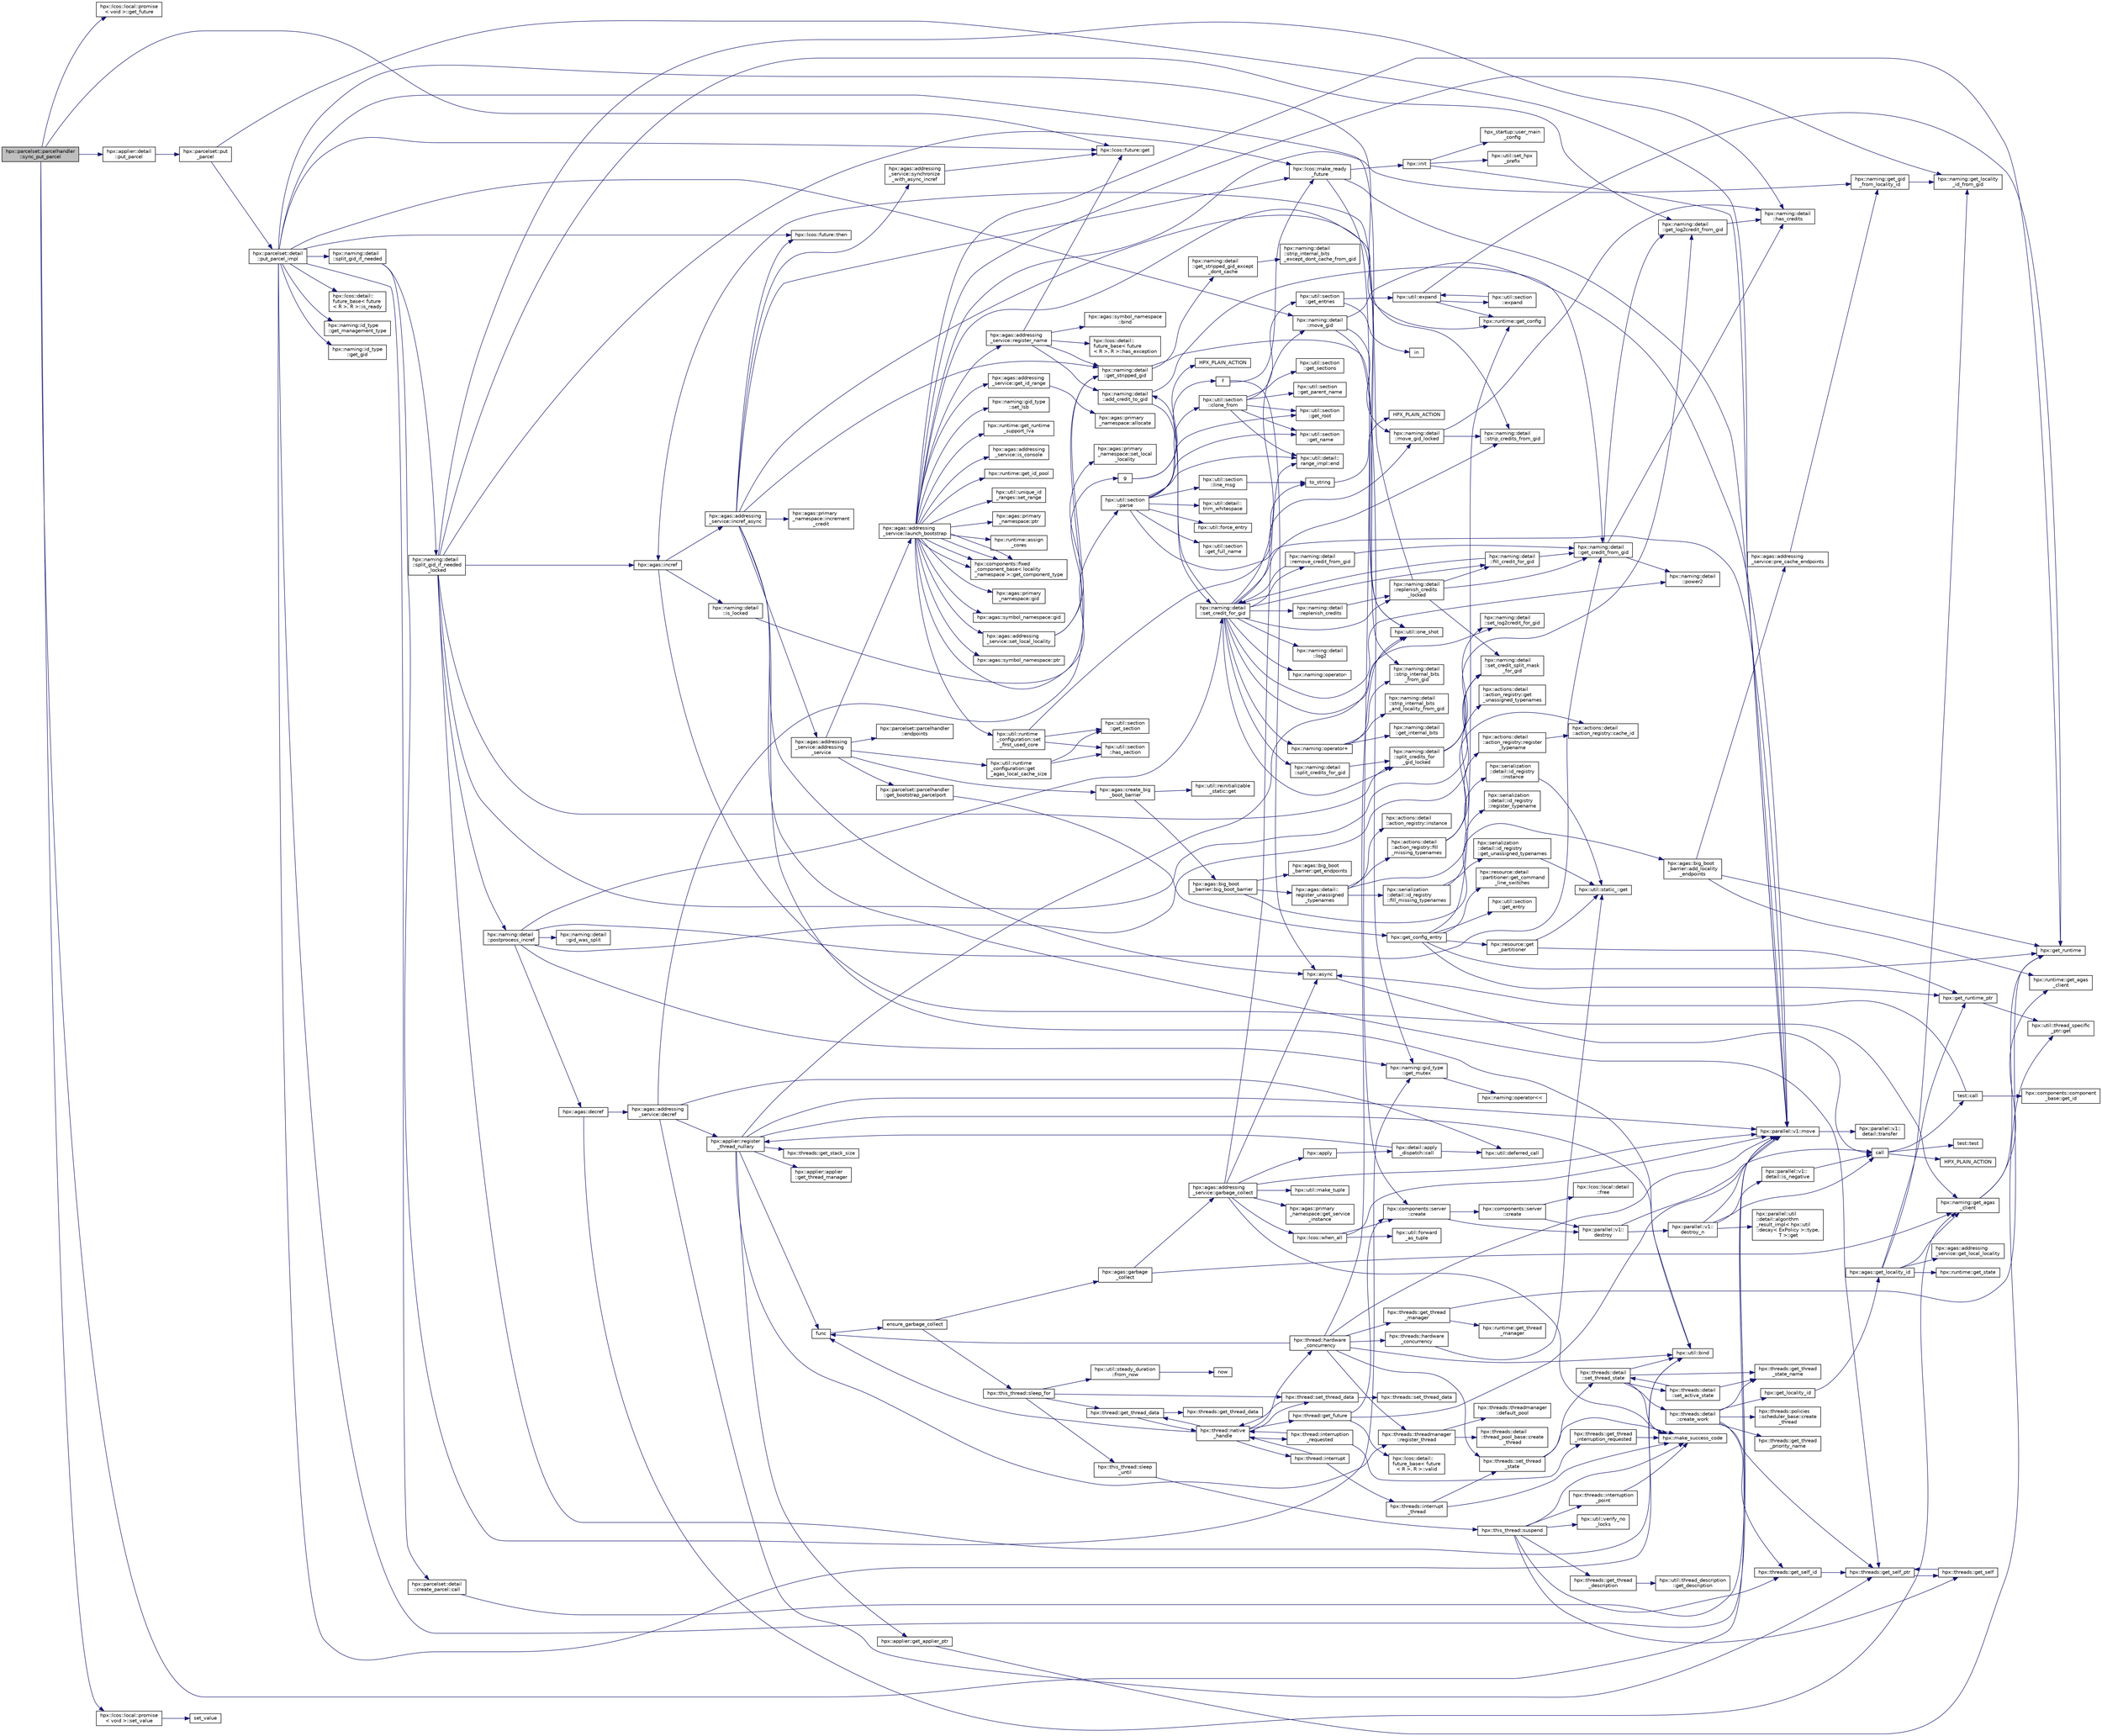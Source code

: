 digraph "hpx::parcelset::parcelhandler::sync_put_parcel"
{
  edge [fontname="Helvetica",fontsize="10",labelfontname="Helvetica",labelfontsize="10"];
  node [fontname="Helvetica",fontsize="10",shape=record];
  rankdir="LR";
  Node1537 [label="hpx::parcelset::parcelhandler\l::sync_put_parcel",height=0.2,width=0.4,color="black", fillcolor="grey75", style="filled", fontcolor="black"];
  Node1537 -> Node1538 [color="midnightblue",fontsize="10",style="solid",fontname="Helvetica"];
  Node1538 [label="hpx::lcos::local::promise\l\< void \>::get_future",height=0.2,width=0.4,color="black", fillcolor="white", style="filled",URL="$d3/dc1/classhpx_1_1lcos_1_1local_1_1promise_3_01void_01_4.html#ae516327b0cef99cbb715a41bcf1d82d2"];
  Node1537 -> Node1539 [color="midnightblue",fontsize="10",style="solid",fontname="Helvetica"];
  Node1539 [label="hpx::applier::detail\l::put_parcel",height=0.2,width=0.4,color="black", fillcolor="white", style="filled",URL="$d1/d2a/namespacehpx_1_1applier_1_1detail.html#a4d568b8071bb894a09fabfba232c2663"];
  Node1539 -> Node1540 [color="midnightblue",fontsize="10",style="solid",fontname="Helvetica"];
  Node1540 [label="hpx::parcelset::put\l_parcel",height=0.2,width=0.4,color="black", fillcolor="white", style="filled",URL="$d4/d41/namespacehpx_1_1parcelset.html#a53a9f5c6cf260dc8d06d194c96182b65"];
  Node1540 -> Node1541 [color="midnightblue",fontsize="10",style="solid",fontname="Helvetica"];
  Node1541 [label="hpx::parcelset::detail\l::put_parcel_impl",height=0.2,width=0.4,color="black", fillcolor="white", style="filled",URL="$dc/d4e/namespacehpx_1_1parcelset_1_1detail.html#a0dfe29365976960c7f5db6388e8ce603"];
  Node1541 -> Node1542 [color="midnightblue",fontsize="10",style="solid",fontname="Helvetica"];
  Node1542 [label="hpx::naming::id_type\l::get_management_type",height=0.2,width=0.4,color="black", fillcolor="white", style="filled",URL="$db/dee/structhpx_1_1naming_1_1id__type.html#a84fabf15e9dc17e27f7e58c8a4d05cff"];
  Node1541 -> Node1543 [color="midnightblue",fontsize="10",style="solid",fontname="Helvetica"];
  Node1543 [label="hpx::naming::id_type\l::get_gid",height=0.2,width=0.4,color="black", fillcolor="white", style="filled",URL="$db/dee/structhpx_1_1naming_1_1id__type.html#a0375af42ca6b0ff79e627d91bfae571b"];
  Node1541 -> Node1544 [color="midnightblue",fontsize="10",style="solid",fontname="Helvetica"];
  Node1544 [label="hpx::naming::detail\l::strip_credits_from_gid",height=0.2,width=0.4,color="black", fillcolor="white", style="filled",URL="$d5/d18/namespacehpx_1_1naming_1_1detail.html#a422b12b60e5f7844b224dd68cf8cae8e"];
  Node1541 -> Node1545 [color="midnightblue",fontsize="10",style="solid",fontname="Helvetica"];
  Node1545 [label="hpx::parcelset::detail\l::create_parcel::call",height=0.2,width=0.4,color="black", fillcolor="white", style="filled",URL="$d1/d78/structhpx_1_1parcelset_1_1detail_1_1create__parcel.html#a62b65942f923f68ecf7217b8d48c1157"];
  Node1545 -> Node1546 [color="midnightblue",fontsize="10",style="solid",fontname="Helvetica"];
  Node1546 [label="hpx::parallel::v1::move",height=0.2,width=0.4,color="black", fillcolor="white", style="filled",URL="$db/db9/namespacehpx_1_1parallel_1_1v1.html#aa7c4ede081ce786c9d1eb1adff495cfc"];
  Node1546 -> Node1547 [color="midnightblue",fontsize="10",style="solid",fontname="Helvetica"];
  Node1547 [label="hpx::parallel::v1::\ldetail::transfer",height=0.2,width=0.4,color="black", fillcolor="white", style="filled",URL="$d2/ddd/namespacehpx_1_1parallel_1_1v1_1_1detail.html#ab1b56a05e1885ca7cc7ffa1804dd2f3c"];
  Node1541 -> Node1546 [color="midnightblue",fontsize="10",style="solid",fontname="Helvetica"];
  Node1541 -> Node1548 [color="midnightblue",fontsize="10",style="solid",fontname="Helvetica"];
  Node1548 [label="hpx::naming::detail\l::move_gid",height=0.2,width=0.4,color="black", fillcolor="white", style="filled",URL="$d5/d18/namespacehpx_1_1naming_1_1detail.html#aade6b5eb4f9361377b0a427cd8bffdca"];
  Node1548 -> Node1549 [color="midnightblue",fontsize="10",style="solid",fontname="Helvetica"];
  Node1549 [label="hpx::naming::gid_type\l::get_mutex",height=0.2,width=0.4,color="black", fillcolor="white", style="filled",URL="$d3/d67/structhpx_1_1naming_1_1gid__type.html#a25f1f7d247b4ec6e77e577400bbbc18f"];
  Node1549 -> Node1550 [color="midnightblue",fontsize="10",style="solid",fontname="Helvetica"];
  Node1550 [label="hpx::naming::operator\<\<",height=0.2,width=0.4,color="black", fillcolor="white", style="filled",URL="$d4/dc9/namespacehpx_1_1naming.html#ad9103d927583be9fcc218e045ad2a6e6"];
  Node1548 -> Node1551 [color="midnightblue",fontsize="10",style="solid",fontname="Helvetica"];
  Node1551 [label="hpx::naming::detail\l::move_gid_locked",height=0.2,width=0.4,color="black", fillcolor="white", style="filled",URL="$d5/d18/namespacehpx_1_1naming_1_1detail.html#ade50f3a7ea7970594a107017d9781f45"];
  Node1551 -> Node1552 [color="midnightblue",fontsize="10",style="solid",fontname="Helvetica"];
  Node1552 [label="hpx::naming::detail\l::has_credits",height=0.2,width=0.4,color="black", fillcolor="white", style="filled",URL="$d5/d18/namespacehpx_1_1naming_1_1detail.html#afb823cf706d95f298c25af22fe39653b"];
  Node1551 -> Node1544 [color="midnightblue",fontsize="10",style="solid",fontname="Helvetica"];
  Node1548 -> Node1546 [color="midnightblue",fontsize="10",style="solid",fontname="Helvetica"];
  Node1541 -> Node1553 [color="midnightblue",fontsize="10",style="solid",fontname="Helvetica"];
  Node1553 [label="hpx::naming::detail\l::split_gid_if_needed",height=0.2,width=0.4,color="black", fillcolor="white", style="filled",URL="$d5/d18/namespacehpx_1_1naming_1_1detail.html#a106949fcb9087fb6bdca67d048d6568f"];
  Node1553 -> Node1549 [color="midnightblue",fontsize="10",style="solid",fontname="Helvetica"];
  Node1553 -> Node1554 [color="midnightblue",fontsize="10",style="solid",fontname="Helvetica"];
  Node1554 [label="hpx::naming::detail\l::split_gid_if_needed\l_locked",height=0.2,width=0.4,color="black", fillcolor="white", style="filled",URL="$d5/d18/namespacehpx_1_1naming_1_1detail.html#a8a41d874bb719f702a76d483293d9d56"];
  Node1554 -> Node1552 [color="midnightblue",fontsize="10",style="solid",fontname="Helvetica"];
  Node1554 -> Node1555 [color="midnightblue",fontsize="10",style="solid",fontname="Helvetica"];
  Node1555 [label="hpx::naming::detail\l::get_log2credit_from_gid",height=0.2,width=0.4,color="black", fillcolor="white", style="filled",URL="$d5/d18/namespacehpx_1_1naming_1_1detail.html#a65b5a75f9576e0c15d372d20f0ed37d0"];
  Node1555 -> Node1552 [color="midnightblue",fontsize="10",style="solid",fontname="Helvetica"];
  Node1554 -> Node1556 [color="midnightblue",fontsize="10",style="solid",fontname="Helvetica"];
  Node1556 [label="hpx::naming::detail\l::set_credit_split_mask\l_for_gid",height=0.2,width=0.4,color="black", fillcolor="white", style="filled",URL="$d5/d18/namespacehpx_1_1naming_1_1detail.html#a514fb4fd603d267bd438c27ea2fb1e7d"];
  Node1554 -> Node1557 [color="midnightblue",fontsize="10",style="solid",fontname="Helvetica"];
  Node1557 [label="hpx::agas::incref",height=0.2,width=0.4,color="black", fillcolor="white", style="filled",URL="$dc/d54/namespacehpx_1_1agas.html#aad81d2ea721c1a5692e243ef07bf164f"];
  Node1557 -> Node1558 [color="midnightblue",fontsize="10",style="solid",fontname="Helvetica"];
  Node1558 [label="hpx::naming::detail\l::is_locked",height=0.2,width=0.4,color="black", fillcolor="white", style="filled",URL="$d5/d18/namespacehpx_1_1naming_1_1detail.html#a721ab5a11bd11a37b0c905ea3fe0a6d7"];
  Node1558 -> Node1559 [color="midnightblue",fontsize="10",style="solid",fontname="Helvetica"];
  Node1559 [label="hpx::naming::detail\l::get_stripped_gid",height=0.2,width=0.4,color="black", fillcolor="white", style="filled",URL="$d5/d18/namespacehpx_1_1naming_1_1detail.html#ad3a849cb7ebd5dccf9aefadccc21dd89"];
  Node1559 -> Node1560 [color="midnightblue",fontsize="10",style="solid",fontname="Helvetica"];
  Node1560 [label="hpx::naming::detail\l::strip_internal_bits\l_from_gid",height=0.2,width=0.4,color="black", fillcolor="white", style="filled",URL="$d5/d18/namespacehpx_1_1naming_1_1detail.html#a95cca4d4bc82a9da3e804b225b03dfaf"];
  Node1559 -> Node1561 [color="midnightblue",fontsize="10",style="solid",fontname="Helvetica"];
  Node1561 [label="hpx::naming::detail\l::get_stripped_gid_except\l_dont_cache",height=0.2,width=0.4,color="black", fillcolor="white", style="filled",URL="$d5/d18/namespacehpx_1_1naming_1_1detail.html#a1ab848588112d0f7fac377a15692c9cc"];
  Node1561 -> Node1562 [color="midnightblue",fontsize="10",style="solid",fontname="Helvetica"];
  Node1562 [label="hpx::naming::detail\l::strip_internal_bits\l_except_dont_cache_from_gid",height=0.2,width=0.4,color="black", fillcolor="white", style="filled",URL="$d5/d18/namespacehpx_1_1naming_1_1detail.html#aabeb51a92376c6bfb9cf31bf9ff0c4cc"];
  Node1557 -> Node1563 [color="midnightblue",fontsize="10",style="solid",fontname="Helvetica"];
  Node1563 [label="hpx::naming::get_agas\l_client",height=0.2,width=0.4,color="black", fillcolor="white", style="filled",URL="$d4/dc9/namespacehpx_1_1naming.html#a0408fffd5d34b620712a801b0ae3b032"];
  Node1563 -> Node1564 [color="midnightblue",fontsize="10",style="solid",fontname="Helvetica"];
  Node1564 [label="hpx::get_runtime",height=0.2,width=0.4,color="black", fillcolor="white", style="filled",URL="$d8/d83/namespacehpx.html#aef902cc6c7dd3b9fbadf34d1e850a070"];
  Node1563 -> Node1565 [color="midnightblue",fontsize="10",style="solid",fontname="Helvetica"];
  Node1565 [label="hpx::runtime::get_agas\l_client",height=0.2,width=0.4,color="black", fillcolor="white", style="filled",URL="$d0/d7b/classhpx_1_1runtime.html#aeb5dddd30d6b9861669af8ad44d1a96a"];
  Node1557 -> Node1566 [color="midnightblue",fontsize="10",style="solid",fontname="Helvetica"];
  Node1566 [label="hpx::agas::addressing\l_service::incref_async",height=0.2,width=0.4,color="black", fillcolor="white", style="filled",URL="$db/d58/structhpx_1_1agas_1_1addressing__service.html#adae9df2634cf648f129f203c3678c1c1",tooltip="Increment the global reference count for the given id. "];
  Node1566 -> Node1559 [color="midnightblue",fontsize="10",style="solid",fontname="Helvetica"];
  Node1566 -> Node1567 [color="midnightblue",fontsize="10",style="solid",fontname="Helvetica"];
  Node1567 [label="hpx::threads::get_self_ptr",height=0.2,width=0.4,color="black", fillcolor="white", style="filled",URL="$d7/d28/namespacehpx_1_1threads.html#a22877ae347ad884cde3a51397dad6c53"];
  Node1567 -> Node1568 [color="midnightblue",fontsize="10",style="solid",fontname="Helvetica"];
  Node1568 [label="hpx::threads::get_self",height=0.2,width=0.4,color="black", fillcolor="white", style="filled",URL="$d7/d28/namespacehpx_1_1threads.html#a07daf4d6d29233f20d66d41ab7b5b8e8"];
  Node1568 -> Node1567 [color="midnightblue",fontsize="10",style="solid",fontname="Helvetica"];
  Node1566 -> Node1569 [color="midnightblue",fontsize="10",style="solid",fontname="Helvetica"];
  Node1569 [label="hpx::agas::addressing\l_service::addressing\l_service",height=0.2,width=0.4,color="black", fillcolor="white", style="filled",URL="$db/d58/structhpx_1_1agas_1_1addressing__service.html#a4cd885b12c530009f44f7372c197d54f"];
  Node1569 -> Node1570 [color="midnightblue",fontsize="10",style="solid",fontname="Helvetica"];
  Node1570 [label="hpx::util::runtime\l_configuration::get\l_agas_local_cache_size",height=0.2,width=0.4,color="black", fillcolor="white", style="filled",URL="$d8/d70/classhpx_1_1util_1_1runtime__configuration.html#a5fc409d10bc5e063fde7992fb2d8eefe"];
  Node1570 -> Node1571 [color="midnightblue",fontsize="10",style="solid",fontname="Helvetica"];
  Node1571 [label="hpx::util::section\l::has_section",height=0.2,width=0.4,color="black", fillcolor="white", style="filled",URL="$dd/de4/classhpx_1_1util_1_1section.html#a2ef0091925e5c2e3fda235bff644cdb4"];
  Node1570 -> Node1572 [color="midnightblue",fontsize="10",style="solid",fontname="Helvetica"];
  Node1572 [label="hpx::util::section\l::get_section",height=0.2,width=0.4,color="black", fillcolor="white", style="filled",URL="$dd/de4/classhpx_1_1util_1_1section.html#a3506cc01fb5453b2176f4747352c5517"];
  Node1569 -> Node1573 [color="midnightblue",fontsize="10",style="solid",fontname="Helvetica"];
  Node1573 [label="hpx::parcelset::parcelhandler\l::get_bootstrap_parcelport",height=0.2,width=0.4,color="black", fillcolor="white", style="filled",URL="$d4/d2f/classhpx_1_1parcelset_1_1parcelhandler.html#aac412291f000080f2496f288b97b7859"];
  Node1573 -> Node1574 [color="midnightblue",fontsize="10",style="solid",fontname="Helvetica"];
  Node1574 [label="hpx::get_config_entry",height=0.2,width=0.4,color="black", fillcolor="white", style="filled",URL="$d8/d83/namespacehpx.html#a097240e6744bc8905f708932da401835",tooltip="Retrieve the string value of a configuration entry given by key. "];
  Node1574 -> Node1575 [color="midnightblue",fontsize="10",style="solid",fontname="Helvetica"];
  Node1575 [label="hpx::get_runtime_ptr",height=0.2,width=0.4,color="black", fillcolor="white", style="filled",URL="$d8/d83/namespacehpx.html#af29daf2bb3e01b4d6495a1742b6cce64"];
  Node1575 -> Node1576 [color="midnightblue",fontsize="10",style="solid",fontname="Helvetica"];
  Node1576 [label="hpx::util::thread_specific\l_ptr::get",height=0.2,width=0.4,color="black", fillcolor="white", style="filled",URL="$d4/d4c/structhpx_1_1util_1_1thread__specific__ptr.html#a3b27d8520710478aa41d1f74206bdba9"];
  Node1574 -> Node1564 [color="midnightblue",fontsize="10",style="solid",fontname="Helvetica"];
  Node1574 -> Node1577 [color="midnightblue",fontsize="10",style="solid",fontname="Helvetica"];
  Node1577 [label="hpx::runtime::get_config",height=0.2,width=0.4,color="black", fillcolor="white", style="filled",URL="$d0/d7b/classhpx_1_1runtime.html#a0bfe0241e54b1fe1dd4ec181d944de43",tooltip="access configuration information "];
  Node1574 -> Node1578 [color="midnightblue",fontsize="10",style="solid",fontname="Helvetica"];
  Node1578 [label="hpx::util::section\l::get_entry",height=0.2,width=0.4,color="black", fillcolor="white", style="filled",URL="$dd/de4/classhpx_1_1util_1_1section.html#a02ac2ca2a4490347405dec03df46af88"];
  Node1574 -> Node1579 [color="midnightblue",fontsize="10",style="solid",fontname="Helvetica"];
  Node1579 [label="hpx::resource::get\l_partitioner",height=0.2,width=0.4,color="black", fillcolor="white", style="filled",URL="$dd/da5/namespacehpx_1_1resource.html#af91354c369d9a22a00581d6b6da7d0ee"];
  Node1579 -> Node1580 [color="midnightblue",fontsize="10",style="solid",fontname="Helvetica"];
  Node1580 [label="hpx::util::static_::get",height=0.2,width=0.4,color="black", fillcolor="white", style="filled",URL="$d3/dbb/structhpx_1_1util_1_1static__.html#a2967c633948a3bf17a3b5405ef5a8318"];
  Node1579 -> Node1575 [color="midnightblue",fontsize="10",style="solid",fontname="Helvetica"];
  Node1574 -> Node1581 [color="midnightblue",fontsize="10",style="solid",fontname="Helvetica"];
  Node1581 [label="hpx::resource::detail\l::partitioner::get_command\l_line_switches",height=0.2,width=0.4,color="black", fillcolor="white", style="filled",URL="$d0/dab/classhpx_1_1resource_1_1detail_1_1partitioner.html#a16fe01dd59b2c89bd556788b5713522e"];
  Node1569 -> Node1582 [color="midnightblue",fontsize="10",style="solid",fontname="Helvetica"];
  Node1582 [label="hpx::agas::create_big\l_boot_barrier",height=0.2,width=0.4,color="black", fillcolor="white", style="filled",URL="$dc/d54/namespacehpx_1_1agas.html#a272f64deb448ea9613501a5b3458a57f"];
  Node1582 -> Node1583 [color="midnightblue",fontsize="10",style="solid",fontname="Helvetica"];
  Node1583 [label="hpx::util::reinitializable\l_static::get",height=0.2,width=0.4,color="black", fillcolor="white", style="filled",URL="$d2/db7/structhpx_1_1util_1_1reinitializable__static.html#a2c616d22a193ed9d3b0b58d4203b3809"];
  Node1582 -> Node1584 [color="midnightblue",fontsize="10",style="solid",fontname="Helvetica"];
  Node1584 [label="hpx::agas::big_boot\l_barrier::big_boot_barrier",height=0.2,width=0.4,color="black", fillcolor="white", style="filled",URL="$d8/db6/structhpx_1_1agas_1_1big__boot__barrier.html#ab00f39b77e1ae054dddeab796ac49a07"];
  Node1584 -> Node1585 [color="midnightblue",fontsize="10",style="solid",fontname="Helvetica"];
  Node1585 [label="hpx::agas::detail::\lregister_unassigned\l_typenames",height=0.2,width=0.4,color="black", fillcolor="white", style="filled",URL="$dd/dd0/namespacehpx_1_1agas_1_1detail.html#a69a4d9fbe321b26f2eeeacaae98c05bb"];
  Node1585 -> Node1586 [color="midnightblue",fontsize="10",style="solid",fontname="Helvetica"];
  Node1586 [label="hpx::serialization\l::detail::id_registry\l::instance",height=0.2,width=0.4,color="black", fillcolor="white", style="filled",URL="$dc/d9a/classhpx_1_1serialization_1_1detail_1_1id__registry.html#ab5118609f28337b2a71e7ac63399a2dc"];
  Node1586 -> Node1580 [color="midnightblue",fontsize="10",style="solid",fontname="Helvetica"];
  Node1585 -> Node1587 [color="midnightblue",fontsize="10",style="solid",fontname="Helvetica"];
  Node1587 [label="hpx::serialization\l::detail::id_registry\l::fill_missing_typenames",height=0.2,width=0.4,color="black", fillcolor="white", style="filled",URL="$dc/d9a/classhpx_1_1serialization_1_1detail_1_1id__registry.html#a80cd98a900de5a5347cf51ab710ed1be"];
  Node1587 -> Node1588 [color="midnightblue",fontsize="10",style="solid",fontname="Helvetica"];
  Node1588 [label="hpx::serialization\l::detail::id_registry\l::get_unassigned_typenames",height=0.2,width=0.4,color="black", fillcolor="white", style="filled",URL="$dc/d9a/classhpx_1_1serialization_1_1detail_1_1id__registry.html#a667f38001517e0031e3421b1f6719baf"];
  Node1588 -> Node1580 [color="midnightblue",fontsize="10",style="solid",fontname="Helvetica"];
  Node1587 -> Node1589 [color="midnightblue",fontsize="10",style="solid",fontname="Helvetica"];
  Node1589 [label="hpx::serialization\l::detail::id_registry\l::register_typename",height=0.2,width=0.4,color="black", fillcolor="white", style="filled",URL="$dc/d9a/classhpx_1_1serialization_1_1detail_1_1id__registry.html#a3ecf46288bd104ca800605842a269fd6"];
  Node1585 -> Node1590 [color="midnightblue",fontsize="10",style="solid",fontname="Helvetica"];
  Node1590 [label="hpx::actions::detail\l::action_registry::instance",height=0.2,width=0.4,color="black", fillcolor="white", style="filled",URL="$d6/d07/structhpx_1_1actions_1_1detail_1_1action__registry.html#a4d8a8074f8a91fdc5a62e8067ef6472c"];
  Node1585 -> Node1591 [color="midnightblue",fontsize="10",style="solid",fontname="Helvetica"];
  Node1591 [label="hpx::actions::detail\l::action_registry::fill\l_missing_typenames",height=0.2,width=0.4,color="black", fillcolor="white", style="filled",URL="$d6/d07/structhpx_1_1actions_1_1detail_1_1action__registry.html#ad0b2659af6636d76d4b39d64eac81e3c"];
  Node1591 -> Node1592 [color="midnightblue",fontsize="10",style="solid",fontname="Helvetica"];
  Node1592 [label="hpx::actions::detail\l::action_registry::get\l_unassigned_typenames",height=0.2,width=0.4,color="black", fillcolor="white", style="filled",URL="$d6/d07/structhpx_1_1actions_1_1detail_1_1action__registry.html#a5216619c74ba5ee2d7a82626fe3f42cd"];
  Node1591 -> Node1593 [color="midnightblue",fontsize="10",style="solid",fontname="Helvetica"];
  Node1593 [label="hpx::actions::detail\l::action_registry::register\l_typename",height=0.2,width=0.4,color="black", fillcolor="white", style="filled",URL="$d6/d07/structhpx_1_1actions_1_1detail_1_1action__registry.html#a7352d14b8ad4d97a880c8ff247f0e04a"];
  Node1593 -> Node1594 [color="midnightblue",fontsize="10",style="solid",fontname="Helvetica"];
  Node1594 [label="hpx::actions::detail\l::action_registry::cache_id",height=0.2,width=0.4,color="black", fillcolor="white", style="filled",URL="$d6/d07/structhpx_1_1actions_1_1detail_1_1action__registry.html#a241539d91aa05a0cb41e6949b4f7ffb6"];
  Node1591 -> Node1594 [color="midnightblue",fontsize="10",style="solid",fontname="Helvetica"];
  Node1584 -> Node1595 [color="midnightblue",fontsize="10",style="solid",fontname="Helvetica"];
  Node1595 [label="hpx::agas::big_boot\l_barrier::add_locality\l_endpoints",height=0.2,width=0.4,color="black", fillcolor="white", style="filled",URL="$d8/db6/structhpx_1_1agas_1_1big__boot__barrier.html#aedb4d5066f5ee188b4b2e7476bde8f35"];
  Node1595 -> Node1564 [color="midnightblue",fontsize="10",style="solid",fontname="Helvetica"];
  Node1595 -> Node1565 [color="midnightblue",fontsize="10",style="solid",fontname="Helvetica"];
  Node1595 -> Node1596 [color="midnightblue",fontsize="10",style="solid",fontname="Helvetica"];
  Node1596 [label="hpx::agas::addressing\l_service::pre_cache_endpoints",height=0.2,width=0.4,color="black", fillcolor="white", style="filled",URL="$db/d58/structhpx_1_1agas_1_1addressing__service.html#a9384e7f70c49705ea11e55718c144ee4"];
  Node1596 -> Node1597 [color="midnightblue",fontsize="10",style="solid",fontname="Helvetica"];
  Node1597 [label="hpx::naming::get_gid\l_from_locality_id",height=0.2,width=0.4,color="black", fillcolor="white", style="filled",URL="$d4/dc9/namespacehpx_1_1naming.html#ae50a3ecdb5854b6a25a556ebc9830541"];
  Node1597 -> Node1598 [color="midnightblue",fontsize="10",style="solid",fontname="Helvetica"];
  Node1598 [label="hpx::naming::get_locality\l_id_from_gid",height=0.2,width=0.4,color="black", fillcolor="white", style="filled",URL="$d4/dc9/namespacehpx_1_1naming.html#a7fd43037784560bd04fda9b49e33529f"];
  Node1584 -> Node1599 [color="midnightblue",fontsize="10",style="solid",fontname="Helvetica"];
  Node1599 [label="hpx::agas::big_boot\l_barrier::get_endpoints",height=0.2,width=0.4,color="black", fillcolor="white", style="filled",URL="$d8/db6/structhpx_1_1agas_1_1big__boot__barrier.html#a019606b912a47e77062cd7de28adb428"];
  Node1569 -> Node1600 [color="midnightblue",fontsize="10",style="solid",fontname="Helvetica"];
  Node1600 [label="hpx::parcelset::parcelhandler\l::endpoints",height=0.2,width=0.4,color="black", fillcolor="white", style="filled",URL="$d4/d2f/classhpx_1_1parcelset_1_1parcelhandler.html#a7a79973ee047c9a655e7517b89d78558",tooltip="return the endpoints associated with this parcelhandler "];
  Node1569 -> Node1601 [color="midnightblue",fontsize="10",style="solid",fontname="Helvetica"];
  Node1601 [label="hpx::agas::addressing\l_service::launch_bootstrap",height=0.2,width=0.4,color="black", fillcolor="white", style="filled",URL="$db/d58/structhpx_1_1agas_1_1addressing__service.html#a664380be3597d3ca31677b2ae5800e76"];
  Node1601 -> Node1602 [color="midnightblue",fontsize="10",style="solid",fontname="Helvetica"];
  Node1602 [label="hpx::agas::primary\l_namespace::ptr",height=0.2,width=0.4,color="black", fillcolor="white", style="filled",URL="$d1/d43/structhpx_1_1agas_1_1primary__namespace.html#a977601f2c79f10b3aef3db56fb3aad0d"];
  Node1601 -> Node1564 [color="midnightblue",fontsize="10",style="solid",fontname="Helvetica"];
  Node1601 -> Node1597 [color="midnightblue",fontsize="10",style="solid",fontname="Helvetica"];
  Node1601 -> Node1603 [color="midnightblue",fontsize="10",style="solid",fontname="Helvetica"];
  Node1603 [label="hpx::agas::addressing\l_service::set_local_locality",height=0.2,width=0.4,color="black", fillcolor="white", style="filled",URL="$db/d58/structhpx_1_1agas_1_1addressing__service.html#a262a9982f31caacd5c605b643f2cc081"];
  Node1603 -> Node1604 [color="midnightblue",fontsize="10",style="solid",fontname="Helvetica"];
  Node1604 [label="g",height=0.2,width=0.4,color="black", fillcolor="white", style="filled",URL="$da/d17/cxx11__noexcept_8cpp.html#a96f5ebe659f57f5faa7343c54f8ea39a"];
  Node1604 -> Node1605 [color="midnightblue",fontsize="10",style="solid",fontname="Helvetica"];
  Node1605 [label="f",height=0.2,width=0.4,color="black", fillcolor="white", style="filled",URL="$d4/d13/async__unwrap__1037_8cpp.html#a02a6b0b4f77af9f69a841dc8262b0cd0"];
  Node1605 -> Node1606 [color="midnightblue",fontsize="10",style="solid",fontname="Helvetica"];
  Node1606 [label="hpx::async",height=0.2,width=0.4,color="black", fillcolor="white", style="filled",URL="$d8/d83/namespacehpx.html#acb7d8e37b73b823956ce144f9a57eaa4"];
  Node1606 -> Node1607 [color="midnightblue",fontsize="10",style="solid",fontname="Helvetica"];
  Node1607 [label="call",height=0.2,width=0.4,color="black", fillcolor="white", style="filled",URL="$d2/d67/promise__1620_8cpp.html#a58357f0b82bc761e1d0b9091ed563a70"];
  Node1607 -> Node1608 [color="midnightblue",fontsize="10",style="solid",fontname="Helvetica"];
  Node1608 [label="test::test",height=0.2,width=0.4,color="black", fillcolor="white", style="filled",URL="$d8/d89/structtest.html#ab42d5ece712d716b04cb3f686f297a26"];
  Node1607 -> Node1609 [color="midnightblue",fontsize="10",style="solid",fontname="Helvetica"];
  Node1609 [label="HPX_PLAIN_ACTION",height=0.2,width=0.4,color="black", fillcolor="white", style="filled",URL="$d2/d67/promise__1620_8cpp.html#ab96aab827a4b1fcaf66cfe0ba83fef23"];
  Node1607 -> Node1610 [color="midnightblue",fontsize="10",style="solid",fontname="Helvetica"];
  Node1610 [label="test::call",height=0.2,width=0.4,color="black", fillcolor="white", style="filled",URL="$d8/d89/structtest.html#aeb29e7ed6518b9426ccf1344c52620ae"];
  Node1610 -> Node1606 [color="midnightblue",fontsize="10",style="solid",fontname="Helvetica"];
  Node1610 -> Node1611 [color="midnightblue",fontsize="10",style="solid",fontname="Helvetica"];
  Node1611 [label="hpx::components::component\l_base::get_id",height=0.2,width=0.4,color="black", fillcolor="white", style="filled",URL="$d2/de6/classhpx_1_1components_1_1component__base.html#a4c8fd93514039bdf01c48d66d82b19cd"];
  Node1605 -> Node1612 [color="midnightblue",fontsize="10",style="solid",fontname="Helvetica"];
  Node1612 [label="hpx::lcos::make_ready\l_future",height=0.2,width=0.4,color="black", fillcolor="white", style="filled",URL="$d2/dc9/namespacehpx_1_1lcos.html#a42997564ddfde91d475b8a2cea8f53e4"];
  Node1612 -> Node1613 [color="midnightblue",fontsize="10",style="solid",fontname="Helvetica"];
  Node1613 [label="hpx::init",height=0.2,width=0.4,color="black", fillcolor="white", style="filled",URL="$d8/d83/namespacehpx.html#a3c694ea960b47c56b33351ba16e3d76b",tooltip="Main entry point for launching the HPX runtime system. "];
  Node1613 -> Node1614 [color="midnightblue",fontsize="10",style="solid",fontname="Helvetica"];
  Node1614 [label="hpx::util::set_hpx\l_prefix",height=0.2,width=0.4,color="black", fillcolor="white", style="filled",URL="$df/dad/namespacehpx_1_1util.html#ae40a23c1ba0a48d9304dcf717a95793e"];
  Node1613 -> Node1615 [color="midnightblue",fontsize="10",style="solid",fontname="Helvetica"];
  Node1615 [label="hpx_startup::user_main\l_config",height=0.2,width=0.4,color="black", fillcolor="white", style="filled",URL="$d3/dd2/namespacehpx__startup.html#aaac571d88bd3912a4225a23eb3261637"];
  Node1613 -> Node1546 [color="midnightblue",fontsize="10",style="solid",fontname="Helvetica"];
  Node1612 -> Node1616 [color="midnightblue",fontsize="10",style="solid",fontname="Helvetica"];
  Node1616 [label="hpx::components::server\l::create",height=0.2,width=0.4,color="black", fillcolor="white", style="filled",URL="$d2/da2/namespacehpx_1_1components_1_1server.html#ac776c89f3d68ceb910e8cee9fa937ab4",tooltip="Create arrays of components using their default constructor. "];
  Node1616 -> Node1617 [color="midnightblue",fontsize="10",style="solid",fontname="Helvetica"];
  Node1617 [label="hpx::components::server\l::create",height=0.2,width=0.4,color="black", fillcolor="white", style="filled",URL="$d2/da2/namespacehpx_1_1components_1_1server.html#a77d26de181c97b444565e230577981bd"];
  Node1617 -> Node1618 [color="midnightblue",fontsize="10",style="solid",fontname="Helvetica"];
  Node1618 [label="hpx::lcos::local::detail\l::free",height=0.2,width=0.4,color="black", fillcolor="white", style="filled",URL="$d4/dcb/namespacehpx_1_1lcos_1_1local_1_1detail.html#a55a940f019734e9bb045dc123cd80e48"];
  Node1617 -> Node1619 [color="midnightblue",fontsize="10",style="solid",fontname="Helvetica"];
  Node1619 [label="hpx::parallel::v1::\ldestroy",height=0.2,width=0.4,color="black", fillcolor="white", style="filled",URL="$db/db9/namespacehpx_1_1parallel_1_1v1.html#acf303558375048e8a7cc9a2c2e09477f"];
  Node1619 -> Node1607 [color="midnightblue",fontsize="10",style="solid",fontname="Helvetica"];
  Node1619 -> Node1620 [color="midnightblue",fontsize="10",style="solid",fontname="Helvetica"];
  Node1620 [label="hpx::parallel::v1::\ldestroy_n",height=0.2,width=0.4,color="black", fillcolor="white", style="filled",URL="$db/db9/namespacehpx_1_1parallel_1_1v1.html#a71d0691132a300690163f5636bcd5bd3"];
  Node1620 -> Node1621 [color="midnightblue",fontsize="10",style="solid",fontname="Helvetica"];
  Node1621 [label="hpx::parallel::v1::\ldetail::is_negative",height=0.2,width=0.4,color="black", fillcolor="white", style="filled",URL="$d2/ddd/namespacehpx_1_1parallel_1_1v1_1_1detail.html#adf2e40fc4b20ad0fd442ee3118a4d527"];
  Node1621 -> Node1607 [color="midnightblue",fontsize="10",style="solid",fontname="Helvetica"];
  Node1620 -> Node1622 [color="midnightblue",fontsize="10",style="solid",fontname="Helvetica"];
  Node1622 [label="hpx::parallel::util\l::detail::algorithm\l_result_impl\< hpx::util\l::decay\< ExPolicy \>::type,\l T \>::get",height=0.2,width=0.4,color="black", fillcolor="white", style="filled",URL="$d2/d42/structhpx_1_1parallel_1_1util_1_1detail_1_1algorithm__result__impl.html#ab5b051e8ec74eff5e0e62fd63f5d377e"];
  Node1620 -> Node1546 [color="midnightblue",fontsize="10",style="solid",fontname="Helvetica"];
  Node1620 -> Node1607 [color="midnightblue",fontsize="10",style="solid",fontname="Helvetica"];
  Node1616 -> Node1619 [color="midnightblue",fontsize="10",style="solid",fontname="Helvetica"];
  Node1612 -> Node1546 [color="midnightblue",fontsize="10",style="solid",fontname="Helvetica"];
  Node1604 -> Node1623 [color="midnightblue",fontsize="10",style="solid",fontname="Helvetica"];
  Node1623 [label="HPX_PLAIN_ACTION",height=0.2,width=0.4,color="black", fillcolor="white", style="filled",URL="$d4/d13/async__unwrap__1037_8cpp.html#ab5991a65409f0229f564e4935bd7b979"];
  Node1603 -> Node1624 [color="midnightblue",fontsize="10",style="solid",fontname="Helvetica"];
  Node1624 [label="hpx::agas::primary\l_namespace::set_local\l_locality",height=0.2,width=0.4,color="black", fillcolor="white", style="filled",URL="$d1/d43/structhpx_1_1agas_1_1primary__namespace.html#aef9509edfa957ff39e62a2963e7307a9"];
  Node1601 -> Node1625 [color="midnightblue",fontsize="10",style="solid",fontname="Helvetica"];
  Node1625 [label="hpx::runtime::assign\l_cores",height=0.2,width=0.4,color="black", fillcolor="white", style="filled",URL="$d0/d7b/classhpx_1_1runtime.html#ad18888b79a4c00c211acb866abf8c750"];
  Node1601 -> Node1577 [color="midnightblue",fontsize="10",style="solid",fontname="Helvetica"];
  Node1601 -> Node1626 [color="midnightblue",fontsize="10",style="solid",fontname="Helvetica"];
  Node1626 [label="hpx::util::runtime\l_configuration::set\l_first_used_core",height=0.2,width=0.4,color="black", fillcolor="white", style="filled",URL="$d8/d70/classhpx_1_1util_1_1runtime__configuration.html#af1c585ee36a9c0503a013faaa08ad398"];
  Node1626 -> Node1571 [color="midnightblue",fontsize="10",style="solid",fontname="Helvetica"];
  Node1626 -> Node1572 [color="midnightblue",fontsize="10",style="solid",fontname="Helvetica"];
  Node1626 -> Node1627 [color="midnightblue",fontsize="10",style="solid",fontname="Helvetica"];
  Node1627 [label="to_string",height=0.2,width=0.4,color="black", fillcolor="white", style="filled",URL="$d4/d2c/make__continuation__1615_8cpp.html#acbdae3e81403e1ffc527c18dc1cd51dd"];
  Node1627 -> Node1628 [color="midnightblue",fontsize="10",style="solid",fontname="Helvetica"];
  Node1628 [label="HPX_PLAIN_ACTION",height=0.2,width=0.4,color="black", fillcolor="white", style="filled",URL="$d4/d2c/make__continuation__1615_8cpp.html#a8b2f8a7c58b490fcb1260f36bac46541"];
  Node1601 -> Node1629 [color="midnightblue",fontsize="10",style="solid",fontname="Helvetica"];
  Node1629 [label="hpx::components::fixed\l_component_base\< locality\l_namespace \>::get_component_type",height=0.2,width=0.4,color="black", fillcolor="white", style="filled",URL="$df/dfd/classhpx_1_1components_1_1fixed__component__base.html#aa87dbc5aad4f2ee3f9b8f62c6981a8c2"];
  Node1601 -> Node1630 [color="midnightblue",fontsize="10",style="solid",fontname="Helvetica"];
  Node1630 [label="hpx::agas::primary\l_namespace::gid",height=0.2,width=0.4,color="black", fillcolor="white", style="filled",URL="$d1/d43/structhpx_1_1agas_1_1primary__namespace.html#ab38b0457e706d37af52f1535877a5bfd"];
  Node1601 -> Node1629 [color="midnightblue",fontsize="10",style="solid",fontname="Helvetica"];
  Node1601 -> Node1629 [color="midnightblue",fontsize="10",style="solid",fontname="Helvetica"];
  Node1601 -> Node1631 [color="midnightblue",fontsize="10",style="solid",fontname="Helvetica"];
  Node1631 [label="hpx::agas::symbol_namespace::gid",height=0.2,width=0.4,color="black", fillcolor="white", style="filled",URL="$dd/d5e/structhpx_1_1agas_1_1symbol__namespace.html#a4b63b0ff1b7963554cbf5b8073529d53"];
  Node1601 -> Node1629 [color="midnightblue",fontsize="10",style="solid",fontname="Helvetica"];
  Node1601 -> Node1632 [color="midnightblue",fontsize="10",style="solid",fontname="Helvetica"];
  Node1632 [label="hpx::agas::symbol_namespace::ptr",height=0.2,width=0.4,color="black", fillcolor="white", style="filled",URL="$dd/d5e/structhpx_1_1agas_1_1symbol__namespace.html#a67e372d006c4c3a2a3d09640c51ccff4"];
  Node1601 -> Node1633 [color="midnightblue",fontsize="10",style="solid",fontname="Helvetica"];
  Node1633 [label="hpx::util::section\l::parse",height=0.2,width=0.4,color="black", fillcolor="white", style="filled",URL="$dd/de4/classhpx_1_1util_1_1section.html#ace8045f12ef654c88b68a2dfb0788cbd"];
  Node1633 -> Node1634 [color="midnightblue",fontsize="10",style="solid",fontname="Helvetica"];
  Node1634 [label="hpx::util::detail::\lrange_impl::end",height=0.2,width=0.4,color="black", fillcolor="white", style="filled",URL="$d4/d4a/namespacehpx_1_1util_1_1detail_1_1range__impl.html#afb2ea48b0902f52ee4d8b764807b4316"];
  Node1633 -> Node1635 [color="midnightblue",fontsize="10",style="solid",fontname="Helvetica"];
  Node1635 [label="hpx::util::detail::\ltrim_whitespace",height=0.2,width=0.4,color="black", fillcolor="white", style="filled",URL="$d2/d8e/namespacehpx_1_1util_1_1detail.html#a349c290c57fa761e4e914aafa0023bef"];
  Node1633 -> Node1636 [color="midnightblue",fontsize="10",style="solid",fontname="Helvetica"];
  Node1636 [label="hpx::util::section\l::line_msg",height=0.2,width=0.4,color="black", fillcolor="white", style="filled",URL="$dd/de4/classhpx_1_1util_1_1section.html#afcaf894b8e854536369e648038878185"];
  Node1636 -> Node1627 [color="midnightblue",fontsize="10",style="solid",fontname="Helvetica"];
  Node1633 -> Node1637 [color="midnightblue",fontsize="10",style="solid",fontname="Helvetica"];
  Node1637 [label="hpx::util::force_entry",height=0.2,width=0.4,color="black", fillcolor="white", style="filled",URL="$df/dad/namespacehpx_1_1util.html#a36f05768f2fe4d204964258716634913"];
  Node1633 -> Node1638 [color="midnightblue",fontsize="10",style="solid",fontname="Helvetica"];
  Node1638 [label="hpx::util::section\l::get_full_name",height=0.2,width=0.4,color="black", fillcolor="white", style="filled",URL="$dd/de4/classhpx_1_1util_1_1section.html#a23dfffaedaa34d9c8273410af900cbff"];
  Node1633 -> Node1639 [color="midnightblue",fontsize="10",style="solid",fontname="Helvetica"];
  Node1639 [label="hpx::util::section\l::clone_from",height=0.2,width=0.4,color="black", fillcolor="white", style="filled",URL="$dd/de4/classhpx_1_1util_1_1section.html#ac563c9cfea4ab359e599357ab775e835"];
  Node1639 -> Node1640 [color="midnightblue",fontsize="10",style="solid",fontname="Helvetica"];
  Node1640 [label="hpx::util::section\l::get_parent_name",height=0.2,width=0.4,color="black", fillcolor="white", style="filled",URL="$dd/de4/classhpx_1_1util_1_1section.html#ad103bdfb0f1d7b70a9d7a93948adc30b"];
  Node1639 -> Node1641 [color="midnightblue",fontsize="10",style="solid",fontname="Helvetica"];
  Node1641 [label="hpx::util::section\l::get_name",height=0.2,width=0.4,color="black", fillcolor="white", style="filled",URL="$dd/de4/classhpx_1_1util_1_1section.html#afbd1ab5fee15d3956ef7fba8f1966e02"];
  Node1639 -> Node1642 [color="midnightblue",fontsize="10",style="solid",fontname="Helvetica"];
  Node1642 [label="hpx::util::section\l::get_entries",height=0.2,width=0.4,color="black", fillcolor="white", style="filled",URL="$dd/de4/classhpx_1_1util_1_1section.html#a2947f576b972863e45bbcf97a14c720e"];
  Node1642 -> Node1643 [color="midnightblue",fontsize="10",style="solid",fontname="Helvetica"];
  Node1643 [label="hpx::util::expand",height=0.2,width=0.4,color="black", fillcolor="white", style="filled",URL="$df/dad/namespacehpx_1_1util.html#ac476e97ca5c1dec44106cb68a534ea22"];
  Node1643 -> Node1564 [color="midnightblue",fontsize="10",style="solid",fontname="Helvetica"];
  Node1643 -> Node1577 [color="midnightblue",fontsize="10",style="solid",fontname="Helvetica"];
  Node1643 -> Node1644 [color="midnightblue",fontsize="10",style="solid",fontname="Helvetica"];
  Node1644 [label="hpx::util::section\l::expand",height=0.2,width=0.4,color="black", fillcolor="white", style="filled",URL="$dd/de4/classhpx_1_1util_1_1section.html#aeee54430eca7e62d11765c45d1c58420"];
  Node1644 -> Node1643 [color="midnightblue",fontsize="10",style="solid",fontname="Helvetica"];
  Node1642 -> Node1645 [color="midnightblue",fontsize="10",style="solid",fontname="Helvetica"];
  Node1645 [label="in",height=0.2,width=0.4,color="black", fillcolor="white", style="filled",URL="$d5/dd8/any__serialization_8cpp.html#a050ffb438bad49c53a9fffc8fff5bff9"];
  Node1639 -> Node1634 [color="midnightblue",fontsize="10",style="solid",fontname="Helvetica"];
  Node1639 -> Node1646 [color="midnightblue",fontsize="10",style="solid",fontname="Helvetica"];
  Node1646 [label="hpx::util::section\l::get_sections",height=0.2,width=0.4,color="black", fillcolor="white", style="filled",URL="$dd/de4/classhpx_1_1util_1_1section.html#a6b2173349a087e0677d76ac09eb548f8"];
  Node1639 -> Node1647 [color="midnightblue",fontsize="10",style="solid",fontname="Helvetica"];
  Node1647 [label="hpx::util::section\l::get_root",height=0.2,width=0.4,color="black", fillcolor="white", style="filled",URL="$dd/de4/classhpx_1_1util_1_1section.html#a099b4f01861585dea488caf08fe4069b"];
  Node1633 -> Node1647 [color="midnightblue",fontsize="10",style="solid",fontname="Helvetica"];
  Node1633 -> Node1641 [color="midnightblue",fontsize="10",style="solid",fontname="Helvetica"];
  Node1633 -> Node1546 [color="midnightblue",fontsize="10",style="solid",fontname="Helvetica"];
  Node1601 -> Node1598 [color="midnightblue",fontsize="10",style="solid",fontname="Helvetica"];
  Node1601 -> Node1648 [color="midnightblue",fontsize="10",style="solid",fontname="Helvetica"];
  Node1648 [label="hpx::naming::gid_type\l::set_lsb",height=0.2,width=0.4,color="black", fillcolor="white", style="filled",URL="$d3/d67/structhpx_1_1naming_1_1gid__type.html#aa0e0758f7852bace6a58c84eacae4ddc"];
  Node1601 -> Node1649 [color="midnightblue",fontsize="10",style="solid",fontname="Helvetica"];
  Node1649 [label="hpx::runtime::get_runtime\l_support_lva",height=0.2,width=0.4,color="black", fillcolor="white", style="filled",URL="$d0/d7b/classhpx_1_1runtime.html#aa284ae9894186555459b37cef96ab1f2"];
  Node1601 -> Node1650 [color="midnightblue",fontsize="10",style="solid",fontname="Helvetica"];
  Node1650 [label="hpx::agas::addressing\l_service::register_name",height=0.2,width=0.4,color="black", fillcolor="white", style="filled",URL="$db/d58/structhpx_1_1agas_1_1addressing__service.html#a5929d7fd681a5ed692bfbeaa503fc32d",tooltip="Register a global name with a global address (id) "];
  Node1650 -> Node1651 [color="midnightblue",fontsize="10",style="solid",fontname="Helvetica"];
  Node1651 [label="hpx::agas::symbol_namespace\l::bind",height=0.2,width=0.4,color="black", fillcolor="white", style="filled",URL="$dd/d5e/structhpx_1_1agas_1_1symbol__namespace.html#a4c5b21f70ae191ad0169fe5ac06de532"];
  Node1650 -> Node1559 [color="midnightblue",fontsize="10",style="solid",fontname="Helvetica"];
  Node1650 -> Node1652 [color="midnightblue",fontsize="10",style="solid",fontname="Helvetica"];
  Node1652 [label="hpx::lcos::detail::\lfuture_base\< future\l\< R \>, R \>::has_exception",height=0.2,width=0.4,color="black", fillcolor="white", style="filled",URL="$d5/dd7/classhpx_1_1lcos_1_1detail_1_1future__base.html#aa95b01f70ad95706ae420ff1db2e5b99"];
  Node1650 -> Node1653 [color="midnightblue",fontsize="10",style="solid",fontname="Helvetica"];
  Node1653 [label="hpx::lcos::future::get",height=0.2,width=0.4,color="black", fillcolor="white", style="filled",URL="$d0/d33/classhpx_1_1lcos_1_1future.html#a8c28269486d5620ac48af349f17bb41c"];
  Node1650 -> Node1654 [color="midnightblue",fontsize="10",style="solid",fontname="Helvetica"];
  Node1654 [label="hpx::naming::detail\l::add_credit_to_gid",height=0.2,width=0.4,color="black", fillcolor="white", style="filled",URL="$d5/d18/namespacehpx_1_1naming_1_1detail.html#ab13848a91587535a393be4def980e832"];
  Node1654 -> Node1655 [color="midnightblue",fontsize="10",style="solid",fontname="Helvetica"];
  Node1655 [label="hpx::naming::detail\l::get_credit_from_gid",height=0.2,width=0.4,color="black", fillcolor="white", style="filled",URL="$d5/d18/namespacehpx_1_1naming_1_1detail.html#ae3d27efe8c838d79e29020ed7c9fa25f"];
  Node1655 -> Node1552 [color="midnightblue",fontsize="10",style="solid",fontname="Helvetica"];
  Node1655 -> Node1656 [color="midnightblue",fontsize="10",style="solid",fontname="Helvetica"];
  Node1656 [label="hpx::naming::detail\l::power2",height=0.2,width=0.4,color="black", fillcolor="white", style="filled",URL="$d5/d18/namespacehpx_1_1naming_1_1detail.html#a084e318ac378f38778c0696da8cbdaac"];
  Node1655 -> Node1555 [color="midnightblue",fontsize="10",style="solid",fontname="Helvetica"];
  Node1654 -> Node1657 [color="midnightblue",fontsize="10",style="solid",fontname="Helvetica"];
  Node1657 [label="hpx::naming::detail\l::set_credit_for_gid",height=0.2,width=0.4,color="black", fillcolor="white", style="filled",URL="$d5/d18/namespacehpx_1_1naming_1_1detail.html#a87703193ff814a4e1c912e98e655ec51"];
  Node1657 -> Node1658 [color="midnightblue",fontsize="10",style="solid",fontname="Helvetica"];
  Node1658 [label="hpx::naming::detail\l::log2",height=0.2,width=0.4,color="black", fillcolor="white", style="filled",URL="$d5/d18/namespacehpx_1_1naming_1_1detail.html#a10b972e46f78f4f24d7843d6f8554b5b"];
  Node1657 -> Node1656 [color="midnightblue",fontsize="10",style="solid",fontname="Helvetica"];
  Node1657 -> Node1659 [color="midnightblue",fontsize="10",style="solid",fontname="Helvetica"];
  Node1659 [label="hpx::naming::detail\l::set_log2credit_for_gid",height=0.2,width=0.4,color="black", fillcolor="white", style="filled",URL="$d5/d18/namespacehpx_1_1naming_1_1detail.html#ac466e44115ff62134192cea0735b147e"];
  Node1657 -> Node1544 [color="midnightblue",fontsize="10",style="solid",fontname="Helvetica"];
  Node1657 -> Node1654 [color="midnightblue",fontsize="10",style="solid",fontname="Helvetica"];
  Node1657 -> Node1660 [color="midnightblue",fontsize="10",style="solid",fontname="Helvetica"];
  Node1660 [label="hpx::naming::detail\l::remove_credit_from_gid",height=0.2,width=0.4,color="black", fillcolor="white", style="filled",URL="$d5/d18/namespacehpx_1_1naming_1_1detail.html#a3ccb4b028c2c757c0fabdfe58ac07e47"];
  Node1660 -> Node1655 [color="midnightblue",fontsize="10",style="solid",fontname="Helvetica"];
  Node1660 -> Node1657 [color="midnightblue",fontsize="10",style="solid",fontname="Helvetica"];
  Node1657 -> Node1661 [color="midnightblue",fontsize="10",style="solid",fontname="Helvetica"];
  Node1661 [label="hpx::naming::detail\l::fill_credit_for_gid",height=0.2,width=0.4,color="black", fillcolor="white", style="filled",URL="$d5/d18/namespacehpx_1_1naming_1_1detail.html#a3ec890e6a5b5c8fbd21b11dfe7e50352"];
  Node1661 -> Node1655 [color="midnightblue",fontsize="10",style="solid",fontname="Helvetica"];
  Node1661 -> Node1657 [color="midnightblue",fontsize="10",style="solid",fontname="Helvetica"];
  Node1657 -> Node1548 [color="midnightblue",fontsize="10",style="solid",fontname="Helvetica"];
  Node1657 -> Node1551 [color="midnightblue",fontsize="10",style="solid",fontname="Helvetica"];
  Node1657 -> Node1662 [color="midnightblue",fontsize="10",style="solid",fontname="Helvetica"];
  Node1662 [label="hpx::naming::detail\l::replenish_credits",height=0.2,width=0.4,color="black", fillcolor="white", style="filled",URL="$d5/d18/namespacehpx_1_1naming_1_1detail.html#aab806d937bd01894af129d3d3cbb22f4"];
  Node1662 -> Node1663 [color="midnightblue",fontsize="10",style="solid",fontname="Helvetica"];
  Node1663 [label="hpx::naming::detail\l::replenish_credits\l_locked",height=0.2,width=0.4,color="black", fillcolor="white", style="filled",URL="$d5/d18/namespacehpx_1_1naming_1_1detail.html#a011ed4fa9a2f4d4319adc54943fa03d6"];
  Node1663 -> Node1655 [color="midnightblue",fontsize="10",style="solid",fontname="Helvetica"];
  Node1663 -> Node1661 [color="midnightblue",fontsize="10",style="solid",fontname="Helvetica"];
  Node1663 -> Node1556 [color="midnightblue",fontsize="10",style="solid",fontname="Helvetica"];
  Node1663 -> Node1557 [color="midnightblue",fontsize="10",style="solid",fontname="Helvetica"];
  Node1657 -> Node1663 [color="midnightblue",fontsize="10",style="solid",fontname="Helvetica"];
  Node1657 -> Node1664 [color="midnightblue",fontsize="10",style="solid",fontname="Helvetica"];
  Node1664 [label="hpx::naming::detail\l::split_credits_for_gid",height=0.2,width=0.4,color="black", fillcolor="white", style="filled",URL="$d5/d18/namespacehpx_1_1naming_1_1detail.html#ab2f9863a9fdf1ca9b7990f6005b912be"];
  Node1664 -> Node1665 [color="midnightblue",fontsize="10",style="solid",fontname="Helvetica"];
  Node1665 [label="hpx::naming::detail\l::split_credits_for\l_gid_locked",height=0.2,width=0.4,color="black", fillcolor="white", style="filled",URL="$d5/d18/namespacehpx_1_1naming_1_1detail.html#a66dfb706e0b0fe738646b762b2b5403b"];
  Node1665 -> Node1555 [color="midnightblue",fontsize="10",style="solid",fontname="Helvetica"];
  Node1665 -> Node1659 [color="midnightblue",fontsize="10",style="solid",fontname="Helvetica"];
  Node1665 -> Node1556 [color="midnightblue",fontsize="10",style="solid",fontname="Helvetica"];
  Node1657 -> Node1665 [color="midnightblue",fontsize="10",style="solid",fontname="Helvetica"];
  Node1657 -> Node1666 [color="midnightblue",fontsize="10",style="solid",fontname="Helvetica"];
  Node1666 [label="hpx::naming::operator+",height=0.2,width=0.4,color="black", fillcolor="white", style="filled",URL="$d4/dc9/namespacehpx_1_1naming.html#a6c9fa9568261a3b3fe63b13ecc15d928"];
  Node1666 -> Node1667 [color="midnightblue",fontsize="10",style="solid",fontname="Helvetica"];
  Node1667 [label="hpx::naming::detail\l::get_internal_bits",height=0.2,width=0.4,color="black", fillcolor="white", style="filled",URL="$d5/d18/namespacehpx_1_1naming_1_1detail.html#aa8ae6c0e2110d45ea7deb7874f447860"];
  Node1666 -> Node1560 [color="midnightblue",fontsize="10",style="solid",fontname="Helvetica"];
  Node1666 -> Node1668 [color="midnightblue",fontsize="10",style="solid",fontname="Helvetica"];
  Node1668 [label="hpx::naming::detail\l::strip_internal_bits\l_and_locality_from_gid",height=0.2,width=0.4,color="black", fillcolor="white", style="filled",URL="$d5/d18/namespacehpx_1_1naming_1_1detail.html#ab1bd7017282cf07702a1ab3746c6a3ec"];
  Node1657 -> Node1669 [color="midnightblue",fontsize="10",style="solid",fontname="Helvetica"];
  Node1669 [label="hpx::naming::operator-",height=0.2,width=0.4,color="black", fillcolor="white", style="filled",URL="$d4/dc9/namespacehpx_1_1naming.html#ae025c74c340eec07415cb2d8de8e4fc6"];
  Node1601 -> Node1670 [color="midnightblue",fontsize="10",style="solid",fontname="Helvetica"];
  Node1670 [label="hpx::agas::addressing\l_service::is_console",height=0.2,width=0.4,color="black", fillcolor="white", style="filled",URL="$db/d58/structhpx_1_1agas_1_1addressing__service.html#aab78f53372b45edb3de49e2030af215b",tooltip="Returns whether this addressing_service represents the console locality. "];
  Node1601 -> Node1671 [color="midnightblue",fontsize="10",style="solid",fontname="Helvetica"];
  Node1671 [label="hpx::agas::addressing\l_service::get_id_range",height=0.2,width=0.4,color="black", fillcolor="white", style="filled",URL="$db/d58/structhpx_1_1agas_1_1addressing__service.html#a27b89e96c9cc33313aefa315411e07c8",tooltip="Get unique range of freely assignable global ids. "];
  Node1671 -> Node1672 [color="midnightblue",fontsize="10",style="solid",fontname="Helvetica"];
  Node1672 [label="hpx::agas::primary\l_namespace::allocate",height=0.2,width=0.4,color="black", fillcolor="white", style="filled",URL="$d1/d43/structhpx_1_1agas_1_1primary__namespace.html#a3e30fba2b5a19bc4f8518d11bf2a351e"];
  Node1601 -> Node1673 [color="midnightblue",fontsize="10",style="solid",fontname="Helvetica"];
  Node1673 [label="hpx::runtime::get_id_pool",height=0.2,width=0.4,color="black", fillcolor="white", style="filled",URL="$d0/d7b/classhpx_1_1runtime.html#a26efb2a9552084273060c30cb7ff6a9d"];
  Node1601 -> Node1674 [color="midnightblue",fontsize="10",style="solid",fontname="Helvetica"];
  Node1674 [label="hpx::util::unique_id\l_ranges::set_range",height=0.2,width=0.4,color="black", fillcolor="white", style="filled",URL="$d7/d25/classhpx_1_1util_1_1unique__id__ranges.html#aaf3cf81697c9fd7df5387761d527b425"];
  Node1566 -> Node1606 [color="midnightblue",fontsize="10",style="solid",fontname="Helvetica"];
  Node1566 -> Node1612 [color="midnightblue",fontsize="10",style="solid",fontname="Helvetica"];
  Node1566 -> Node1675 [color="midnightblue",fontsize="10",style="solid",fontname="Helvetica"];
  Node1675 [label="hpx::agas::primary\l_namespace::increment\l_credit",height=0.2,width=0.4,color="black", fillcolor="white", style="filled",URL="$d1/d43/structhpx_1_1agas_1_1primary__namespace.html#a1e0830097b72a96358980743202c3def"];
  Node1566 -> Node1676 [color="midnightblue",fontsize="10",style="solid",fontname="Helvetica"];
  Node1676 [label="hpx::lcos::future::then",height=0.2,width=0.4,color="black", fillcolor="white", style="filled",URL="$d0/d33/classhpx_1_1lcos_1_1future.html#a17045dee172c36e208b2cbd400fa8797"];
  Node1566 -> Node1677 [color="midnightblue",fontsize="10",style="solid",fontname="Helvetica"];
  Node1677 [label="hpx::util::bind",height=0.2,width=0.4,color="black", fillcolor="white", style="filled",URL="$df/dad/namespacehpx_1_1util.html#ad844caedf82a0173d6909d910c3e48c6"];
  Node1566 -> Node1678 [color="midnightblue",fontsize="10",style="solid",fontname="Helvetica"];
  Node1678 [label="hpx::util::one_shot",height=0.2,width=0.4,color="black", fillcolor="white", style="filled",URL="$df/dad/namespacehpx_1_1util.html#a273e61be42a72415291e0ec0a4f28c7a"];
  Node1566 -> Node1679 [color="midnightblue",fontsize="10",style="solid",fontname="Helvetica"];
  Node1679 [label="hpx::agas::addressing\l_service::synchronize\l_with_async_incref",height=0.2,width=0.4,color="black", fillcolor="white", style="filled",URL="$db/d58/structhpx_1_1agas_1_1addressing__service.html#ad7d4e81b976b99cfad608deb77f60880"];
  Node1679 -> Node1653 [color="midnightblue",fontsize="10",style="solid",fontname="Helvetica"];
  Node1554 -> Node1677 [color="midnightblue",fontsize="10",style="solid",fontname="Helvetica"];
  Node1554 -> Node1680 [color="midnightblue",fontsize="10",style="solid",fontname="Helvetica"];
  Node1680 [label="hpx::naming::detail\l::postprocess_incref",height=0.2,width=0.4,color="black", fillcolor="white", style="filled",URL="$d5/d18/namespacehpx_1_1naming_1_1detail.html#a9d2708b2b1a4087d64195137b077ef1d"];
  Node1680 -> Node1549 [color="midnightblue",fontsize="10",style="solid",fontname="Helvetica"];
  Node1680 -> Node1681 [color="midnightblue",fontsize="10",style="solid",fontname="Helvetica"];
  Node1681 [label="hpx::naming::detail\l::gid_was_split",height=0.2,width=0.4,color="black", fillcolor="white", style="filled",URL="$d5/d18/namespacehpx_1_1naming_1_1detail.html#a38395532bbc601e582ad461749816878"];
  Node1680 -> Node1657 [color="midnightblue",fontsize="10",style="solid",fontname="Helvetica"];
  Node1680 -> Node1556 [color="midnightblue",fontsize="10",style="solid",fontname="Helvetica"];
  Node1680 -> Node1655 [color="midnightblue",fontsize="10",style="solid",fontname="Helvetica"];
  Node1680 -> Node1682 [color="midnightblue",fontsize="10",style="solid",fontname="Helvetica"];
  Node1682 [label="hpx::agas::decref",height=0.2,width=0.4,color="black", fillcolor="white", style="filled",URL="$dc/d54/namespacehpx_1_1agas.html#a08f10ad4320050773ecaf08b7ad1ad3e"];
  Node1682 -> Node1563 [color="midnightblue",fontsize="10",style="solid",fontname="Helvetica"];
  Node1682 -> Node1683 [color="midnightblue",fontsize="10",style="solid",fontname="Helvetica"];
  Node1683 [label="hpx::agas::addressing\l_service::decref",height=0.2,width=0.4,color="black", fillcolor="white", style="filled",URL="$db/d58/structhpx_1_1agas_1_1addressing__service.html#a0f18342491c8f0398bc0747a0634658b",tooltip="Decrement the global reference count for the given id. "];
  Node1683 -> Node1559 [color="midnightblue",fontsize="10",style="solid",fontname="Helvetica"];
  Node1683 -> Node1567 [color="midnightblue",fontsize="10",style="solid",fontname="Helvetica"];
  Node1683 -> Node1684 [color="midnightblue",fontsize="10",style="solid",fontname="Helvetica"];
  Node1684 [label="hpx::applier::register\l_thread_nullary",height=0.2,width=0.4,color="black", fillcolor="white", style="filled",URL="$d8/dcb/namespacehpx_1_1applier.html#a401cd1145927e58d74d1eb52aaccd936"];
  Node1684 -> Node1685 [color="midnightblue",fontsize="10",style="solid",fontname="Helvetica"];
  Node1685 [label="hpx::applier::get_applier_ptr",height=0.2,width=0.4,color="black", fillcolor="white", style="filled",URL="$d8/dcb/namespacehpx_1_1applier.html#a617483cf2b77ad3a0aa428ade7b35299"];
  Node1685 -> Node1576 [color="midnightblue",fontsize="10",style="solid",fontname="Helvetica"];
  Node1684 -> Node1686 [color="midnightblue",fontsize="10",style="solid",fontname="Helvetica"];
  Node1686 [label="func",height=0.2,width=0.4,color="black", fillcolor="white", style="filled",URL="$d8/dfd/id__type__ref__counting__1032_8cpp.html#ab811b86ea5107ffb3351fcaa29d2c652"];
  Node1686 -> Node1687 [color="midnightblue",fontsize="10",style="solid",fontname="Helvetica"];
  Node1687 [label="ensure_garbage_collect",height=0.2,width=0.4,color="black", fillcolor="white", style="filled",URL="$d8/dfd/id__type__ref__counting__1032_8cpp.html#a5264b94bf7c262ac0e521fb290d476d5"];
  Node1687 -> Node1688 [color="midnightblue",fontsize="10",style="solid",fontname="Helvetica"];
  Node1688 [label="hpx::this_thread::sleep_for",height=0.2,width=0.4,color="black", fillcolor="white", style="filled",URL="$d9/d52/namespacehpx_1_1this__thread.html#afc042a5a5fa52eef2d1d177a343435cf"];
  Node1688 -> Node1689 [color="midnightblue",fontsize="10",style="solid",fontname="Helvetica"];
  Node1689 [label="hpx::this_thread::sleep\l_until",height=0.2,width=0.4,color="black", fillcolor="white", style="filled",URL="$d9/d52/namespacehpx_1_1this__thread.html#ae12a853980115b23ff0ab8ca06622658"];
  Node1689 -> Node1690 [color="midnightblue",fontsize="10",style="solid",fontname="Helvetica"];
  Node1690 [label="hpx::this_thread::suspend",height=0.2,width=0.4,color="black", fillcolor="white", style="filled",URL="$d9/d52/namespacehpx_1_1this__thread.html#aca220026fb3014c0881d129fe31c0073"];
  Node1690 -> Node1568 [color="midnightblue",fontsize="10",style="solid",fontname="Helvetica"];
  Node1690 -> Node1691 [color="midnightblue",fontsize="10",style="solid",fontname="Helvetica"];
  Node1691 [label="hpx::threads::get_self_id",height=0.2,width=0.4,color="black", fillcolor="white", style="filled",URL="$d7/d28/namespacehpx_1_1threads.html#afafe0f900b9fac3d4ed3c747625c1cfe"];
  Node1691 -> Node1567 [color="midnightblue",fontsize="10",style="solid",fontname="Helvetica"];
  Node1690 -> Node1692 [color="midnightblue",fontsize="10",style="solid",fontname="Helvetica"];
  Node1692 [label="hpx::threads::interruption\l_point",height=0.2,width=0.4,color="black", fillcolor="white", style="filled",URL="$d7/d28/namespacehpx_1_1threads.html#ada6ec56a12b050707311d8c628089059"];
  Node1692 -> Node1693 [color="midnightblue",fontsize="10",style="solid",fontname="Helvetica"];
  Node1693 [label="hpx::make_success_code",height=0.2,width=0.4,color="black", fillcolor="white", style="filled",URL="$d8/d83/namespacehpx.html#a0e8512a8f49e2a6c8185061181419d8f",tooltip="Returns error_code(hpx::success, \"success\", mode). "];
  Node1690 -> Node1694 [color="midnightblue",fontsize="10",style="solid",fontname="Helvetica"];
  Node1694 [label="hpx::util::verify_no\l_locks",height=0.2,width=0.4,color="black", fillcolor="white", style="filled",URL="$df/dad/namespacehpx_1_1util.html#ae0e1837ee6f09b79b26c2e788d2e9fc9"];
  Node1690 -> Node1695 [color="midnightblue",fontsize="10",style="solid",fontname="Helvetica"];
  Node1695 [label="hpx::threads::get_thread\l_description",height=0.2,width=0.4,color="black", fillcolor="white", style="filled",URL="$d7/d28/namespacehpx_1_1threads.html#a42fc18a7a680f4e8bc633a4b4c956701"];
  Node1695 -> Node1696 [color="midnightblue",fontsize="10",style="solid",fontname="Helvetica"];
  Node1696 [label="hpx::util::thread_description\l::get_description",height=0.2,width=0.4,color="black", fillcolor="white", style="filled",URL="$df/d9e/structhpx_1_1util_1_1thread__description.html#a8c834e14eca6eb228188022577f9f952"];
  Node1690 -> Node1693 [color="midnightblue",fontsize="10",style="solid",fontname="Helvetica"];
  Node1688 -> Node1697 [color="midnightblue",fontsize="10",style="solid",fontname="Helvetica"];
  Node1697 [label="hpx::util::steady_duration\l::from_now",height=0.2,width=0.4,color="black", fillcolor="white", style="filled",URL="$d9/d4f/classhpx_1_1util_1_1steady__duration.html#a0132206d767cd0f7395507b40111a153"];
  Node1697 -> Node1698 [color="midnightblue",fontsize="10",style="solid",fontname="Helvetica"];
  Node1698 [label="now",height=0.2,width=0.4,color="black", fillcolor="white", style="filled",URL="$de/db3/1d__stencil__1__omp_8cpp.html#a89e9667753dccfac455bd37a7a3a7b16"];
  Node1688 -> Node1699 [color="midnightblue",fontsize="10",style="solid",fontname="Helvetica"];
  Node1699 [label="hpx::thread::get_thread_data",height=0.2,width=0.4,color="black", fillcolor="white", style="filled",URL="$de/d9b/classhpx_1_1thread.html#a4535ef82cec3b953d2c941d20e3e3904"];
  Node1699 -> Node1700 [color="midnightblue",fontsize="10",style="solid",fontname="Helvetica"];
  Node1700 [label="hpx::threads::get_thread_data",height=0.2,width=0.4,color="black", fillcolor="white", style="filled",URL="$d7/d28/namespacehpx_1_1threads.html#a8737931ff6303807225f735b2b384ae4"];
  Node1699 -> Node1701 [color="midnightblue",fontsize="10",style="solid",fontname="Helvetica"];
  Node1701 [label="hpx::thread::native\l_handle",height=0.2,width=0.4,color="black", fillcolor="white", style="filled",URL="$de/d9b/classhpx_1_1thread.html#acf48190d264ab64c1c4ec99d0b421b5a"];
  Node1701 -> Node1702 [color="midnightblue",fontsize="10",style="solid",fontname="Helvetica"];
  Node1702 [label="hpx::thread::hardware\l_concurrency",height=0.2,width=0.4,color="black", fillcolor="white", style="filled",URL="$de/d9b/classhpx_1_1thread.html#a8e4fff210e02485ba493bc3a2a956c03"];
  Node1702 -> Node1703 [color="midnightblue",fontsize="10",style="solid",fontname="Helvetica"];
  Node1703 [label="hpx::threads::hardware\l_concurrency",height=0.2,width=0.4,color="black", fillcolor="white", style="filled",URL="$d7/d28/namespacehpx_1_1threads.html#aa8752a235478d2ad7b5ac467b63ab527"];
  Node1703 -> Node1580 [color="midnightblue",fontsize="10",style="solid",fontname="Helvetica"];
  Node1702 -> Node1686 [color="midnightblue",fontsize="10",style="solid",fontname="Helvetica"];
  Node1702 -> Node1677 [color="midnightblue",fontsize="10",style="solid",fontname="Helvetica"];
  Node1702 -> Node1678 [color="midnightblue",fontsize="10",style="solid",fontname="Helvetica"];
  Node1702 -> Node1546 [color="midnightblue",fontsize="10",style="solid",fontname="Helvetica"];
  Node1702 -> Node1704 [color="midnightblue",fontsize="10",style="solid",fontname="Helvetica"];
  Node1704 [label="hpx::threads::get_thread\l_manager",height=0.2,width=0.4,color="black", fillcolor="white", style="filled",URL="$d7/d28/namespacehpx_1_1threads.html#a076973c3a53beadde7d967e22c4f6cce"];
  Node1704 -> Node1564 [color="midnightblue",fontsize="10",style="solid",fontname="Helvetica"];
  Node1704 -> Node1705 [color="midnightblue",fontsize="10",style="solid",fontname="Helvetica"];
  Node1705 [label="hpx::runtime::get_thread\l_manager",height=0.2,width=0.4,color="black", fillcolor="white", style="filled",URL="$d0/d7b/classhpx_1_1runtime.html#a865b12d57fcd44a8d3dda3e35414f563"];
  Node1702 -> Node1706 [color="midnightblue",fontsize="10",style="solid",fontname="Helvetica"];
  Node1706 [label="hpx::threads::threadmanager\l::register_thread",height=0.2,width=0.4,color="black", fillcolor="white", style="filled",URL="$d5/daa/classhpx_1_1threads_1_1threadmanager.html#a7f79c7578e08a60ca45eb276ce8133d8"];
  Node1706 -> Node1707 [color="midnightblue",fontsize="10",style="solid",fontname="Helvetica"];
  Node1707 [label="hpx::threads::threadmanager\l::default_pool",height=0.2,width=0.4,color="black", fillcolor="white", style="filled",URL="$d5/daa/classhpx_1_1threads_1_1threadmanager.html#a851f067d03b5dd1c5e6a9a6a841e05df"];
  Node1706 -> Node1708 [color="midnightblue",fontsize="10",style="solid",fontname="Helvetica"];
  Node1708 [label="hpx::threads::detail\l::thread_pool_base::create\l_thread",height=0.2,width=0.4,color="black", fillcolor="white", style="filled",URL="$de/dae/classhpx_1_1threads_1_1detail_1_1thread__pool__base.html#ad35d3779eef6f4528e62a26d71b34b34"];
  Node1702 -> Node1709 [color="midnightblue",fontsize="10",style="solid",fontname="Helvetica"];
  Node1709 [label="hpx::threads::set_thread\l_state",height=0.2,width=0.4,color="black", fillcolor="white", style="filled",URL="$d7/d28/namespacehpx_1_1threads.html#ac0690ad16ad778bcc79dcd727cc33025",tooltip="Set the thread state of the thread referenced by the thread_id id. "];
  Node1709 -> Node1693 [color="midnightblue",fontsize="10",style="solid",fontname="Helvetica"];
  Node1709 -> Node1710 [color="midnightblue",fontsize="10",style="solid",fontname="Helvetica"];
  Node1710 [label="hpx::threads::detail\l::set_thread_state",height=0.2,width=0.4,color="black", fillcolor="white", style="filled",URL="$d2/dd1/namespacehpx_1_1threads_1_1detail.html#af85ddc854c4a149bf1738eb1b111b9ab"];
  Node1710 -> Node1711 [color="midnightblue",fontsize="10",style="solid",fontname="Helvetica"];
  Node1711 [label="hpx::threads::get_thread\l_state_name",height=0.2,width=0.4,color="black", fillcolor="white", style="filled",URL="$d7/d28/namespacehpx_1_1threads.html#a26f91ea8d2195f165c033241c5cd11db"];
  Node1710 -> Node1693 [color="midnightblue",fontsize="10",style="solid",fontname="Helvetica"];
  Node1710 -> Node1677 [color="midnightblue",fontsize="10",style="solid",fontname="Helvetica"];
  Node1710 -> Node1712 [color="midnightblue",fontsize="10",style="solid",fontname="Helvetica"];
  Node1712 [label="hpx::threads::detail\l::set_active_state",height=0.2,width=0.4,color="black", fillcolor="white", style="filled",URL="$d2/dd1/namespacehpx_1_1threads_1_1detail.html#a45884a5bf04ad66a4f259231a3947e76"];
  Node1712 -> Node1711 [color="midnightblue",fontsize="10",style="solid",fontname="Helvetica"];
  Node1712 -> Node1710 [color="midnightblue",fontsize="10",style="solid",fontname="Helvetica"];
  Node1710 -> Node1713 [color="midnightblue",fontsize="10",style="solid",fontname="Helvetica"];
  Node1713 [label="hpx::threads::detail\l::create_work",height=0.2,width=0.4,color="black", fillcolor="white", style="filled",URL="$d2/dd1/namespacehpx_1_1threads_1_1detail.html#ae22384a3c1b1a1940032fad068fb54b1"];
  Node1713 -> Node1711 [color="midnightblue",fontsize="10",style="solid",fontname="Helvetica"];
  Node1713 -> Node1714 [color="midnightblue",fontsize="10",style="solid",fontname="Helvetica"];
  Node1714 [label="hpx::threads::get_thread\l_priority_name",height=0.2,width=0.4,color="black", fillcolor="white", style="filled",URL="$d7/d28/namespacehpx_1_1threads.html#a9c6b2fec0c1cf5b06ff83ce756ca6d42"];
  Node1713 -> Node1567 [color="midnightblue",fontsize="10",style="solid",fontname="Helvetica"];
  Node1713 -> Node1691 [color="midnightblue",fontsize="10",style="solid",fontname="Helvetica"];
  Node1713 -> Node1715 [color="midnightblue",fontsize="10",style="solid",fontname="Helvetica"];
  Node1715 [label="hpx::get_locality_id",height=0.2,width=0.4,color="black", fillcolor="white", style="filled",URL="$d8/d83/namespacehpx.html#a158d7c54a657bb364c1704033010697b",tooltip="Return the number of the locality this function is being called from. "];
  Node1715 -> Node1716 [color="midnightblue",fontsize="10",style="solid",fontname="Helvetica"];
  Node1716 [label="hpx::agas::get_locality_id",height=0.2,width=0.4,color="black", fillcolor="white", style="filled",URL="$dc/d54/namespacehpx_1_1agas.html#a491cc2ddecdf0f1a9129900caa6a4d3e"];
  Node1716 -> Node1575 [color="midnightblue",fontsize="10",style="solid",fontname="Helvetica"];
  Node1716 -> Node1717 [color="midnightblue",fontsize="10",style="solid",fontname="Helvetica"];
  Node1717 [label="hpx::runtime::get_state",height=0.2,width=0.4,color="black", fillcolor="white", style="filled",URL="$d0/d7b/classhpx_1_1runtime.html#ab405f80e060dac95d624520f38b0524c"];
  Node1716 -> Node1563 [color="midnightblue",fontsize="10",style="solid",fontname="Helvetica"];
  Node1716 -> Node1718 [color="midnightblue",fontsize="10",style="solid",fontname="Helvetica"];
  Node1718 [label="hpx::agas::addressing\l_service::get_local_locality",height=0.2,width=0.4,color="black", fillcolor="white", style="filled",URL="$db/d58/structhpx_1_1agas_1_1addressing__service.html#ab52c19a37c2a7a006c6c15f90ad0539c"];
  Node1716 -> Node1598 [color="midnightblue",fontsize="10",style="solid",fontname="Helvetica"];
  Node1713 -> Node1719 [color="midnightblue",fontsize="10",style="solid",fontname="Helvetica"];
  Node1719 [label="hpx::threads::policies\l::scheduler_base::create\l_thread",height=0.2,width=0.4,color="black", fillcolor="white", style="filled",URL="$dd/d7e/structhpx_1_1threads_1_1policies_1_1scheduler__base.html#ad3b05cd7f363cc8e8410ce368c3794e0"];
  Node1701 -> Node1720 [color="midnightblue",fontsize="10",style="solid",fontname="Helvetica"];
  Node1720 [label="hpx::thread::interrupt",height=0.2,width=0.4,color="black", fillcolor="white", style="filled",URL="$de/d9b/classhpx_1_1thread.html#ac34d0d033aa743c476a79dbc2e1a8a39"];
  Node1720 -> Node1721 [color="midnightblue",fontsize="10",style="solid",fontname="Helvetica"];
  Node1721 [label="hpx::threads::interrupt\l_thread",height=0.2,width=0.4,color="black", fillcolor="white", style="filled",URL="$d7/d28/namespacehpx_1_1threads.html#a6bdda1a2aab61b9b13d274b5155d7e73"];
  Node1721 -> Node1693 [color="midnightblue",fontsize="10",style="solid",fontname="Helvetica"];
  Node1721 -> Node1709 [color="midnightblue",fontsize="10",style="solid",fontname="Helvetica"];
  Node1720 -> Node1701 [color="midnightblue",fontsize="10",style="solid",fontname="Helvetica"];
  Node1701 -> Node1722 [color="midnightblue",fontsize="10",style="solid",fontname="Helvetica"];
  Node1722 [label="hpx::thread::interruption\l_requested",height=0.2,width=0.4,color="black", fillcolor="white", style="filled",URL="$de/d9b/classhpx_1_1thread.html#a33276bb4c20bbb0b1978944e18ef71b8"];
  Node1722 -> Node1723 [color="midnightblue",fontsize="10",style="solid",fontname="Helvetica"];
  Node1723 [label="hpx::threads::get_thread\l_interruption_requested",height=0.2,width=0.4,color="black", fillcolor="white", style="filled",URL="$d7/d28/namespacehpx_1_1threads.html#ae64a7fdb8b5c8bac7be0c8282672a03b"];
  Node1723 -> Node1693 [color="midnightblue",fontsize="10",style="solid",fontname="Helvetica"];
  Node1722 -> Node1701 [color="midnightblue",fontsize="10",style="solid",fontname="Helvetica"];
  Node1701 -> Node1724 [color="midnightblue",fontsize="10",style="solid",fontname="Helvetica"];
  Node1724 [label="hpx::thread::get_future",height=0.2,width=0.4,color="black", fillcolor="white", style="filled",URL="$de/d9b/classhpx_1_1thread.html#a87fdb0d8da826366fc190ed224900a64"];
  Node1724 -> Node1725 [color="midnightblue",fontsize="10",style="solid",fontname="Helvetica"];
  Node1725 [label="hpx::lcos::detail::\lfuture_base\< future\l\< R \>, R \>::valid",height=0.2,width=0.4,color="black", fillcolor="white", style="filled",URL="$d5/dd7/classhpx_1_1lcos_1_1detail_1_1future__base.html#aaf7beb7374815614363033bd96573e75"];
  Node1724 -> Node1616 [color="midnightblue",fontsize="10",style="solid",fontname="Helvetica"];
  Node1724 -> Node1546 [color="midnightblue",fontsize="10",style="solid",fontname="Helvetica"];
  Node1701 -> Node1699 [color="midnightblue",fontsize="10",style="solid",fontname="Helvetica"];
  Node1701 -> Node1726 [color="midnightblue",fontsize="10",style="solid",fontname="Helvetica"];
  Node1726 [label="hpx::thread::set_thread_data",height=0.2,width=0.4,color="black", fillcolor="white", style="filled",URL="$de/d9b/classhpx_1_1thread.html#a7317a3cf5251f3b33c990449570d4cea"];
  Node1726 -> Node1727 [color="midnightblue",fontsize="10",style="solid",fontname="Helvetica"];
  Node1727 [label="hpx::threads::set_thread_data",height=0.2,width=0.4,color="black", fillcolor="white", style="filled",URL="$d7/d28/namespacehpx_1_1threads.html#a00a625acc149fce3ae38e4340454acf7"];
  Node1726 -> Node1701 [color="midnightblue",fontsize="10",style="solid",fontname="Helvetica"];
  Node1701 -> Node1686 [color="midnightblue",fontsize="10",style="solid",fontname="Helvetica"];
  Node1688 -> Node1726 [color="midnightblue",fontsize="10",style="solid",fontname="Helvetica"];
  Node1687 -> Node1728 [color="midnightblue",fontsize="10",style="solid",fontname="Helvetica"];
  Node1728 [label="hpx::agas::garbage\l_collect",height=0.2,width=0.4,color="black", fillcolor="white", style="filled",URL="$dc/d54/namespacehpx_1_1agas.html#a951337adc4f9bd6df00a50737468e911"];
  Node1728 -> Node1563 [color="midnightblue",fontsize="10",style="solid",fontname="Helvetica"];
  Node1728 -> Node1729 [color="midnightblue",fontsize="10",style="solid",fontname="Helvetica"];
  Node1729 [label="hpx::agas::addressing\l_service::garbage_collect",height=0.2,width=0.4,color="black", fillcolor="white", style="filled",URL="$db/d58/structhpx_1_1agas_1_1addressing__service.html#a87dcae0eacf6e62d5103ebf516d86f63"];
  Node1729 -> Node1693 [color="midnightblue",fontsize="10",style="solid",fontname="Helvetica"];
  Node1729 -> Node1730 [color="midnightblue",fontsize="10",style="solid",fontname="Helvetica"];
  Node1730 [label="hpx::agas::primary\l_namespace::get_service\l_instance",height=0.2,width=0.4,color="black", fillcolor="white", style="filled",URL="$d1/d43/structhpx_1_1agas_1_1primary__namespace.html#a7630ff0f30ff8c23b13b4672c5350e2e"];
  Node1729 -> Node1731 [color="midnightblue",fontsize="10",style="solid",fontname="Helvetica"];
  Node1731 [label="hpx::util::make_tuple",height=0.2,width=0.4,color="black", fillcolor="white", style="filled",URL="$df/dad/namespacehpx_1_1util.html#a06fa74211a987d208e013f400a9f5328"];
  Node1729 -> Node1634 [color="midnightblue",fontsize="10",style="solid",fontname="Helvetica"];
  Node1729 -> Node1732 [color="midnightblue",fontsize="10",style="solid",fontname="Helvetica"];
  Node1732 [label="hpx::apply",height=0.2,width=0.4,color="black", fillcolor="white", style="filled",URL="$d8/d83/namespacehpx.html#aa87762f0db0731d385f3fdfdb25d59fc"];
  Node1732 -> Node1733 [color="midnightblue",fontsize="10",style="solid",fontname="Helvetica"];
  Node1733 [label="hpx::detail::apply\l_dispatch::call",height=0.2,width=0.4,color="black", fillcolor="white", style="filled",URL="$db/de8/structhpx_1_1detail_1_1apply__dispatch.html#a0755fab16d281e74bcff0f8045be9459"];
  Node1733 -> Node1684 [color="midnightblue",fontsize="10",style="solid",fontname="Helvetica"];
  Node1733 -> Node1734 [color="midnightblue",fontsize="10",style="solid",fontname="Helvetica"];
  Node1734 [label="hpx::util::deferred_call",height=0.2,width=0.4,color="black", fillcolor="white", style="filled",URL="$df/dad/namespacehpx_1_1util.html#acdded623c658a7a3436f7e76bc9d881c"];
  Node1729 -> Node1546 [color="midnightblue",fontsize="10",style="solid",fontname="Helvetica"];
  Node1729 -> Node1606 [color="midnightblue",fontsize="10",style="solid",fontname="Helvetica"];
  Node1729 -> Node1735 [color="midnightblue",fontsize="10",style="solid",fontname="Helvetica"];
  Node1735 [label="hpx::lcos::when_all",height=0.2,width=0.4,color="black", fillcolor="white", style="filled",URL="$d2/dc9/namespacehpx_1_1lcos.html#a1a6fb024d8690923fb185d5aee204d54"];
  Node1735 -> Node1736 [color="midnightblue",fontsize="10",style="solid",fontname="Helvetica"];
  Node1736 [label="hpx::util::forward\l_as_tuple",height=0.2,width=0.4,color="black", fillcolor="white", style="filled",URL="$df/dad/namespacehpx_1_1util.html#ab7c31e3f24c3302a4f67b6735a6fa597"];
  Node1735 -> Node1546 [color="midnightblue",fontsize="10",style="solid",fontname="Helvetica"];
  Node1735 -> Node1616 [color="midnightblue",fontsize="10",style="solid",fontname="Helvetica"];
  Node1684 -> Node1677 [color="midnightblue",fontsize="10",style="solid",fontname="Helvetica"];
  Node1684 -> Node1678 [color="midnightblue",fontsize="10",style="solid",fontname="Helvetica"];
  Node1684 -> Node1546 [color="midnightblue",fontsize="10",style="solid",fontname="Helvetica"];
  Node1684 -> Node1737 [color="midnightblue",fontsize="10",style="solid",fontname="Helvetica"];
  Node1737 [label="hpx::threads::get_stack_size",height=0.2,width=0.4,color="black", fillcolor="white", style="filled",URL="$d7/d28/namespacehpx_1_1threads.html#af597241b3c2785150be206737ca04aa6",tooltip="The get_stack_size function is part of the thread related API. It. "];
  Node1684 -> Node1738 [color="midnightblue",fontsize="10",style="solid",fontname="Helvetica"];
  Node1738 [label="hpx::applier::applier\l::get_thread_manager",height=0.2,width=0.4,color="black", fillcolor="white", style="filled",URL="$da/dcb/classhpx_1_1applier_1_1applier.html#acc36d583973701e573be39da97bba866",tooltip="Access the thread-manager instance associated with this applier. "];
  Node1684 -> Node1706 [color="midnightblue",fontsize="10",style="solid",fontname="Helvetica"];
  Node1683 -> Node1734 [color="midnightblue",fontsize="10",style="solid",fontname="Helvetica"];
  Node1554 -> Node1665 [color="midnightblue",fontsize="10",style="solid",fontname="Helvetica"];
  Node1554 -> Node1612 [color="midnightblue",fontsize="10",style="solid",fontname="Helvetica"];
  Node1541 -> Node1739 [color="midnightblue",fontsize="10",style="solid",fontname="Helvetica"];
  Node1739 [label="hpx::lcos::detail::\lfuture_base\< future\l\< R \>, R \>::is_ready",height=0.2,width=0.4,color="black", fillcolor="white", style="filled",URL="$d5/dd7/classhpx_1_1lcos_1_1detail_1_1future__base.html#a628625094362627e776fe22b68404111"];
  Node1541 -> Node1653 [color="midnightblue",fontsize="10",style="solid",fontname="Helvetica"];
  Node1541 -> Node1676 [color="midnightblue",fontsize="10",style="solid",fontname="Helvetica"];
  Node1541 -> Node1677 [color="midnightblue",fontsize="10",style="solid",fontname="Helvetica"];
  Node1541 -> Node1678 [color="midnightblue",fontsize="10",style="solid",fontname="Helvetica"];
  Node1540 -> Node1546 [color="midnightblue",fontsize="10",style="solid",fontname="Helvetica"];
  Node1537 -> Node1546 [color="midnightblue",fontsize="10",style="solid",fontname="Helvetica"];
  Node1537 -> Node1740 [color="midnightblue",fontsize="10",style="solid",fontname="Helvetica"];
  Node1740 [label="hpx::lcos::local::promise\l\< void \>::set_value",height=0.2,width=0.4,color="black", fillcolor="white", style="filled",URL="$d3/dc1/classhpx_1_1lcos_1_1local_1_1promise_3_01void_01_4.html#a02118460968620402b62236f81f2f80b"];
  Node1740 -> Node1741 [color="midnightblue",fontsize="10",style="solid",fontname="Helvetica"];
  Node1741 [label="set_value",height=0.2,width=0.4,color="black", fillcolor="white", style="filled",URL="$da/d9a/async__io__external_8cpp.html#ae46b07440afec1138286368e32af7ae6"];
  Node1537 -> Node1653 [color="midnightblue",fontsize="10",style="solid",fontname="Helvetica"];
}
